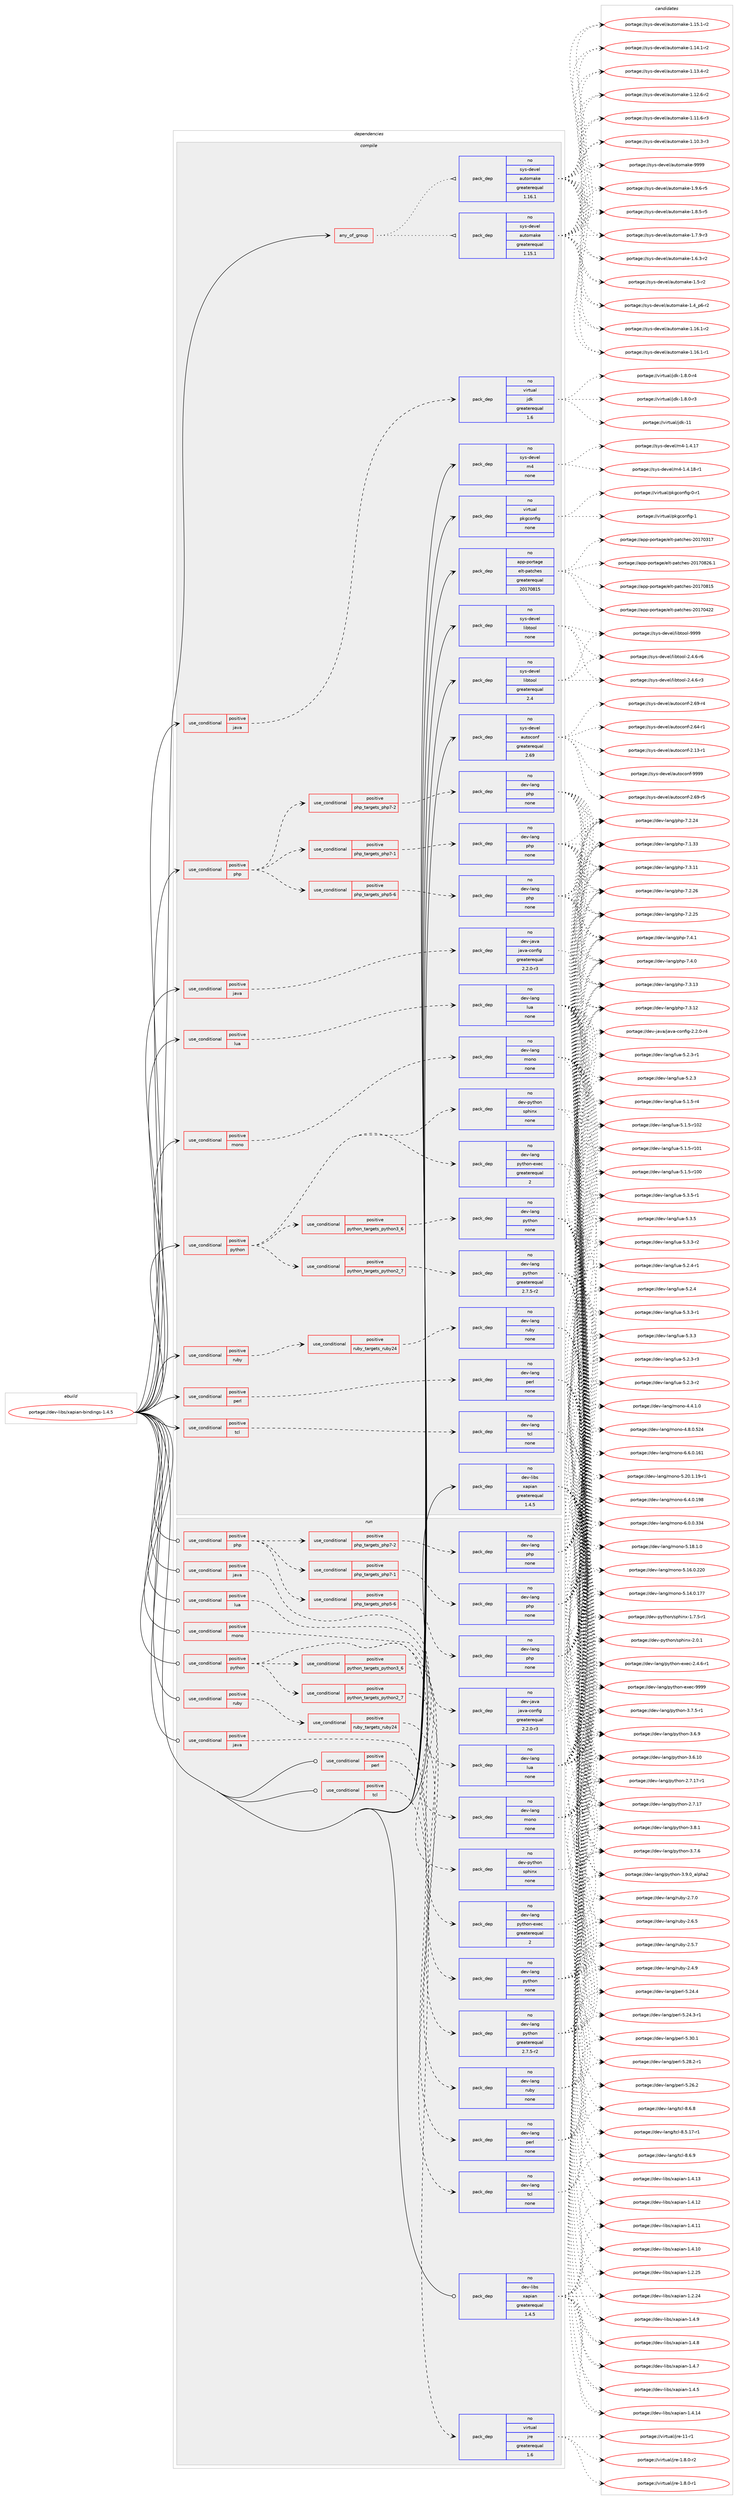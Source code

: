 digraph prolog {

# *************
# Graph options
# *************

newrank=true;
concentrate=true;
compound=true;
graph [rankdir=LR,fontname=Helvetica,fontsize=10,ranksep=1.5];#, ranksep=2.5, nodesep=0.2];
edge  [arrowhead=vee];
node  [fontname=Helvetica,fontsize=10];

# **********
# The ebuild
# **********

subgraph cluster_leftcol {
color=gray;
label=<<i>ebuild</i>>;
id [label="portage://dev-libs/xapian-bindings-1.4.5", color=red, width=4, href="../dev-libs/xapian-bindings-1.4.5.svg"];
}

# ****************
# The dependencies
# ****************

subgraph cluster_midcol {
color=gray;
label=<<i>dependencies</i>>;
subgraph cluster_compile {
fillcolor="#eeeeee";
style=filled;
label=<<i>compile</i>>;
subgraph any4917 {
dependency506335 [label=<<TABLE BORDER="0" CELLBORDER="1" CELLSPACING="0" CELLPADDING="4"><TR><TD CELLPADDING="10">any_of_group</TD></TR></TABLE>>, shape=none, color=red];subgraph pack377719 {
dependency506336 [label=<<TABLE BORDER="0" CELLBORDER="1" CELLSPACING="0" CELLPADDING="4" WIDTH="220"><TR><TD ROWSPAN="6" CELLPADDING="30">pack_dep</TD></TR><TR><TD WIDTH="110">no</TD></TR><TR><TD>sys-devel</TD></TR><TR><TD>automake</TD></TR><TR><TD>greaterequal</TD></TR><TR><TD>1.16.1</TD></TR></TABLE>>, shape=none, color=blue];
}
dependency506335:e -> dependency506336:w [weight=20,style="dotted",arrowhead="oinv"];
subgraph pack377720 {
dependency506337 [label=<<TABLE BORDER="0" CELLBORDER="1" CELLSPACING="0" CELLPADDING="4" WIDTH="220"><TR><TD ROWSPAN="6" CELLPADDING="30">pack_dep</TD></TR><TR><TD WIDTH="110">no</TD></TR><TR><TD>sys-devel</TD></TR><TR><TD>automake</TD></TR><TR><TD>greaterequal</TD></TR><TR><TD>1.15.1</TD></TR></TABLE>>, shape=none, color=blue];
}
dependency506335:e -> dependency506337:w [weight=20,style="dotted",arrowhead="oinv"];
}
id:e -> dependency506335:w [weight=20,style="solid",arrowhead="vee"];
subgraph cond123470 {
dependency506338 [label=<<TABLE BORDER="0" CELLBORDER="1" CELLSPACING="0" CELLPADDING="4"><TR><TD ROWSPAN="3" CELLPADDING="10">use_conditional</TD></TR><TR><TD>positive</TD></TR><TR><TD>java</TD></TR></TABLE>>, shape=none, color=red];
subgraph pack377721 {
dependency506339 [label=<<TABLE BORDER="0" CELLBORDER="1" CELLSPACING="0" CELLPADDING="4" WIDTH="220"><TR><TD ROWSPAN="6" CELLPADDING="30">pack_dep</TD></TR><TR><TD WIDTH="110">no</TD></TR><TR><TD>dev-java</TD></TR><TR><TD>java-config</TD></TR><TR><TD>greaterequal</TD></TR><TR><TD>2.2.0-r3</TD></TR></TABLE>>, shape=none, color=blue];
}
dependency506338:e -> dependency506339:w [weight=20,style="dashed",arrowhead="vee"];
}
id:e -> dependency506338:w [weight=20,style="solid",arrowhead="vee"];
subgraph cond123471 {
dependency506340 [label=<<TABLE BORDER="0" CELLBORDER="1" CELLSPACING="0" CELLPADDING="4"><TR><TD ROWSPAN="3" CELLPADDING="10">use_conditional</TD></TR><TR><TD>positive</TD></TR><TR><TD>java</TD></TR></TABLE>>, shape=none, color=red];
subgraph pack377722 {
dependency506341 [label=<<TABLE BORDER="0" CELLBORDER="1" CELLSPACING="0" CELLPADDING="4" WIDTH="220"><TR><TD ROWSPAN="6" CELLPADDING="30">pack_dep</TD></TR><TR><TD WIDTH="110">no</TD></TR><TR><TD>virtual</TD></TR><TR><TD>jdk</TD></TR><TR><TD>greaterequal</TD></TR><TR><TD>1.6</TD></TR></TABLE>>, shape=none, color=blue];
}
dependency506340:e -> dependency506341:w [weight=20,style="dashed",arrowhead="vee"];
}
id:e -> dependency506340:w [weight=20,style="solid",arrowhead="vee"];
subgraph cond123472 {
dependency506342 [label=<<TABLE BORDER="0" CELLBORDER="1" CELLSPACING="0" CELLPADDING="4"><TR><TD ROWSPAN="3" CELLPADDING="10">use_conditional</TD></TR><TR><TD>positive</TD></TR><TR><TD>lua</TD></TR></TABLE>>, shape=none, color=red];
subgraph pack377723 {
dependency506343 [label=<<TABLE BORDER="0" CELLBORDER="1" CELLSPACING="0" CELLPADDING="4" WIDTH="220"><TR><TD ROWSPAN="6" CELLPADDING="30">pack_dep</TD></TR><TR><TD WIDTH="110">no</TD></TR><TR><TD>dev-lang</TD></TR><TR><TD>lua</TD></TR><TR><TD>none</TD></TR><TR><TD></TD></TR></TABLE>>, shape=none, color=blue];
}
dependency506342:e -> dependency506343:w [weight=20,style="dashed",arrowhead="vee"];
}
id:e -> dependency506342:w [weight=20,style="solid",arrowhead="vee"];
subgraph cond123473 {
dependency506344 [label=<<TABLE BORDER="0" CELLBORDER="1" CELLSPACING="0" CELLPADDING="4"><TR><TD ROWSPAN="3" CELLPADDING="10">use_conditional</TD></TR><TR><TD>positive</TD></TR><TR><TD>mono</TD></TR></TABLE>>, shape=none, color=red];
subgraph pack377724 {
dependency506345 [label=<<TABLE BORDER="0" CELLBORDER="1" CELLSPACING="0" CELLPADDING="4" WIDTH="220"><TR><TD ROWSPAN="6" CELLPADDING="30">pack_dep</TD></TR><TR><TD WIDTH="110">no</TD></TR><TR><TD>dev-lang</TD></TR><TR><TD>mono</TD></TR><TR><TD>none</TD></TR><TR><TD></TD></TR></TABLE>>, shape=none, color=blue];
}
dependency506344:e -> dependency506345:w [weight=20,style="dashed",arrowhead="vee"];
}
id:e -> dependency506344:w [weight=20,style="solid",arrowhead="vee"];
subgraph cond123474 {
dependency506346 [label=<<TABLE BORDER="0" CELLBORDER="1" CELLSPACING="0" CELLPADDING="4"><TR><TD ROWSPAN="3" CELLPADDING="10">use_conditional</TD></TR><TR><TD>positive</TD></TR><TR><TD>perl</TD></TR></TABLE>>, shape=none, color=red];
subgraph pack377725 {
dependency506347 [label=<<TABLE BORDER="0" CELLBORDER="1" CELLSPACING="0" CELLPADDING="4" WIDTH="220"><TR><TD ROWSPAN="6" CELLPADDING="30">pack_dep</TD></TR><TR><TD WIDTH="110">no</TD></TR><TR><TD>dev-lang</TD></TR><TR><TD>perl</TD></TR><TR><TD>none</TD></TR><TR><TD></TD></TR></TABLE>>, shape=none, color=blue];
}
dependency506346:e -> dependency506347:w [weight=20,style="dashed",arrowhead="vee"];
}
id:e -> dependency506346:w [weight=20,style="solid",arrowhead="vee"];
subgraph cond123475 {
dependency506348 [label=<<TABLE BORDER="0" CELLBORDER="1" CELLSPACING="0" CELLPADDING="4"><TR><TD ROWSPAN="3" CELLPADDING="10">use_conditional</TD></TR><TR><TD>positive</TD></TR><TR><TD>php</TD></TR></TABLE>>, shape=none, color=red];
subgraph cond123476 {
dependency506349 [label=<<TABLE BORDER="0" CELLBORDER="1" CELLSPACING="0" CELLPADDING="4"><TR><TD ROWSPAN="3" CELLPADDING="10">use_conditional</TD></TR><TR><TD>positive</TD></TR><TR><TD>php_targets_php5-6</TD></TR></TABLE>>, shape=none, color=red];
subgraph pack377726 {
dependency506350 [label=<<TABLE BORDER="0" CELLBORDER="1" CELLSPACING="0" CELLPADDING="4" WIDTH="220"><TR><TD ROWSPAN="6" CELLPADDING="30">pack_dep</TD></TR><TR><TD WIDTH="110">no</TD></TR><TR><TD>dev-lang</TD></TR><TR><TD>php</TD></TR><TR><TD>none</TD></TR><TR><TD></TD></TR></TABLE>>, shape=none, color=blue];
}
dependency506349:e -> dependency506350:w [weight=20,style="dashed",arrowhead="vee"];
}
dependency506348:e -> dependency506349:w [weight=20,style="dashed",arrowhead="vee"];
subgraph cond123477 {
dependency506351 [label=<<TABLE BORDER="0" CELLBORDER="1" CELLSPACING="0" CELLPADDING="4"><TR><TD ROWSPAN="3" CELLPADDING="10">use_conditional</TD></TR><TR><TD>positive</TD></TR><TR><TD>php_targets_php7-1</TD></TR></TABLE>>, shape=none, color=red];
subgraph pack377727 {
dependency506352 [label=<<TABLE BORDER="0" CELLBORDER="1" CELLSPACING="0" CELLPADDING="4" WIDTH="220"><TR><TD ROWSPAN="6" CELLPADDING="30">pack_dep</TD></TR><TR><TD WIDTH="110">no</TD></TR><TR><TD>dev-lang</TD></TR><TR><TD>php</TD></TR><TR><TD>none</TD></TR><TR><TD></TD></TR></TABLE>>, shape=none, color=blue];
}
dependency506351:e -> dependency506352:w [weight=20,style="dashed",arrowhead="vee"];
}
dependency506348:e -> dependency506351:w [weight=20,style="dashed",arrowhead="vee"];
subgraph cond123478 {
dependency506353 [label=<<TABLE BORDER="0" CELLBORDER="1" CELLSPACING="0" CELLPADDING="4"><TR><TD ROWSPAN="3" CELLPADDING="10">use_conditional</TD></TR><TR><TD>positive</TD></TR><TR><TD>php_targets_php7-2</TD></TR></TABLE>>, shape=none, color=red];
subgraph pack377728 {
dependency506354 [label=<<TABLE BORDER="0" CELLBORDER="1" CELLSPACING="0" CELLPADDING="4" WIDTH="220"><TR><TD ROWSPAN="6" CELLPADDING="30">pack_dep</TD></TR><TR><TD WIDTH="110">no</TD></TR><TR><TD>dev-lang</TD></TR><TR><TD>php</TD></TR><TR><TD>none</TD></TR><TR><TD></TD></TR></TABLE>>, shape=none, color=blue];
}
dependency506353:e -> dependency506354:w [weight=20,style="dashed",arrowhead="vee"];
}
dependency506348:e -> dependency506353:w [weight=20,style="dashed",arrowhead="vee"];
}
id:e -> dependency506348:w [weight=20,style="solid",arrowhead="vee"];
subgraph cond123479 {
dependency506355 [label=<<TABLE BORDER="0" CELLBORDER="1" CELLSPACING="0" CELLPADDING="4"><TR><TD ROWSPAN="3" CELLPADDING="10">use_conditional</TD></TR><TR><TD>positive</TD></TR><TR><TD>python</TD></TR></TABLE>>, shape=none, color=red];
subgraph pack377729 {
dependency506356 [label=<<TABLE BORDER="0" CELLBORDER="1" CELLSPACING="0" CELLPADDING="4" WIDTH="220"><TR><TD ROWSPAN="6" CELLPADDING="30">pack_dep</TD></TR><TR><TD WIDTH="110">no</TD></TR><TR><TD>dev-python</TD></TR><TR><TD>sphinx</TD></TR><TR><TD>none</TD></TR><TR><TD></TD></TR></TABLE>>, shape=none, color=blue];
}
dependency506355:e -> dependency506356:w [weight=20,style="dashed",arrowhead="vee"];
subgraph cond123480 {
dependency506357 [label=<<TABLE BORDER="0" CELLBORDER="1" CELLSPACING="0" CELLPADDING="4"><TR><TD ROWSPAN="3" CELLPADDING="10">use_conditional</TD></TR><TR><TD>positive</TD></TR><TR><TD>python_targets_python2_7</TD></TR></TABLE>>, shape=none, color=red];
subgraph pack377730 {
dependency506358 [label=<<TABLE BORDER="0" CELLBORDER="1" CELLSPACING="0" CELLPADDING="4" WIDTH="220"><TR><TD ROWSPAN="6" CELLPADDING="30">pack_dep</TD></TR><TR><TD WIDTH="110">no</TD></TR><TR><TD>dev-lang</TD></TR><TR><TD>python</TD></TR><TR><TD>greaterequal</TD></TR><TR><TD>2.7.5-r2</TD></TR></TABLE>>, shape=none, color=blue];
}
dependency506357:e -> dependency506358:w [weight=20,style="dashed",arrowhead="vee"];
}
dependency506355:e -> dependency506357:w [weight=20,style="dashed",arrowhead="vee"];
subgraph cond123481 {
dependency506359 [label=<<TABLE BORDER="0" CELLBORDER="1" CELLSPACING="0" CELLPADDING="4"><TR><TD ROWSPAN="3" CELLPADDING="10">use_conditional</TD></TR><TR><TD>positive</TD></TR><TR><TD>python_targets_python3_6</TD></TR></TABLE>>, shape=none, color=red];
subgraph pack377731 {
dependency506360 [label=<<TABLE BORDER="0" CELLBORDER="1" CELLSPACING="0" CELLPADDING="4" WIDTH="220"><TR><TD ROWSPAN="6" CELLPADDING="30">pack_dep</TD></TR><TR><TD WIDTH="110">no</TD></TR><TR><TD>dev-lang</TD></TR><TR><TD>python</TD></TR><TR><TD>none</TD></TR><TR><TD></TD></TR></TABLE>>, shape=none, color=blue];
}
dependency506359:e -> dependency506360:w [weight=20,style="dashed",arrowhead="vee"];
}
dependency506355:e -> dependency506359:w [weight=20,style="dashed",arrowhead="vee"];
subgraph pack377732 {
dependency506361 [label=<<TABLE BORDER="0" CELLBORDER="1" CELLSPACING="0" CELLPADDING="4" WIDTH="220"><TR><TD ROWSPAN="6" CELLPADDING="30">pack_dep</TD></TR><TR><TD WIDTH="110">no</TD></TR><TR><TD>dev-lang</TD></TR><TR><TD>python-exec</TD></TR><TR><TD>greaterequal</TD></TR><TR><TD>2</TD></TR></TABLE>>, shape=none, color=blue];
}
dependency506355:e -> dependency506361:w [weight=20,style="dashed",arrowhead="vee"];
}
id:e -> dependency506355:w [weight=20,style="solid",arrowhead="vee"];
subgraph cond123482 {
dependency506362 [label=<<TABLE BORDER="0" CELLBORDER="1" CELLSPACING="0" CELLPADDING="4"><TR><TD ROWSPAN="3" CELLPADDING="10">use_conditional</TD></TR><TR><TD>positive</TD></TR><TR><TD>ruby</TD></TR></TABLE>>, shape=none, color=red];
subgraph cond123483 {
dependency506363 [label=<<TABLE BORDER="0" CELLBORDER="1" CELLSPACING="0" CELLPADDING="4"><TR><TD ROWSPAN="3" CELLPADDING="10">use_conditional</TD></TR><TR><TD>positive</TD></TR><TR><TD>ruby_targets_ruby24</TD></TR></TABLE>>, shape=none, color=red];
subgraph pack377733 {
dependency506364 [label=<<TABLE BORDER="0" CELLBORDER="1" CELLSPACING="0" CELLPADDING="4" WIDTH="220"><TR><TD ROWSPAN="6" CELLPADDING="30">pack_dep</TD></TR><TR><TD WIDTH="110">no</TD></TR><TR><TD>dev-lang</TD></TR><TR><TD>ruby</TD></TR><TR><TD>none</TD></TR><TR><TD></TD></TR></TABLE>>, shape=none, color=blue];
}
dependency506363:e -> dependency506364:w [weight=20,style="dashed",arrowhead="vee"];
}
dependency506362:e -> dependency506363:w [weight=20,style="dashed",arrowhead="vee"];
}
id:e -> dependency506362:w [weight=20,style="solid",arrowhead="vee"];
subgraph cond123484 {
dependency506365 [label=<<TABLE BORDER="0" CELLBORDER="1" CELLSPACING="0" CELLPADDING="4"><TR><TD ROWSPAN="3" CELLPADDING="10">use_conditional</TD></TR><TR><TD>positive</TD></TR><TR><TD>tcl</TD></TR></TABLE>>, shape=none, color=red];
subgraph pack377734 {
dependency506366 [label=<<TABLE BORDER="0" CELLBORDER="1" CELLSPACING="0" CELLPADDING="4" WIDTH="220"><TR><TD ROWSPAN="6" CELLPADDING="30">pack_dep</TD></TR><TR><TD WIDTH="110">no</TD></TR><TR><TD>dev-lang</TD></TR><TR><TD>tcl</TD></TR><TR><TD>none</TD></TR><TR><TD></TD></TR></TABLE>>, shape=none, color=blue];
}
dependency506365:e -> dependency506366:w [weight=20,style="dashed",arrowhead="vee"];
}
id:e -> dependency506365:w [weight=20,style="solid",arrowhead="vee"];
subgraph pack377735 {
dependency506367 [label=<<TABLE BORDER="0" CELLBORDER="1" CELLSPACING="0" CELLPADDING="4" WIDTH="220"><TR><TD ROWSPAN="6" CELLPADDING="30">pack_dep</TD></TR><TR><TD WIDTH="110">no</TD></TR><TR><TD>app-portage</TD></TR><TR><TD>elt-patches</TD></TR><TR><TD>greaterequal</TD></TR><TR><TD>20170815</TD></TR></TABLE>>, shape=none, color=blue];
}
id:e -> dependency506367:w [weight=20,style="solid",arrowhead="vee"];
subgraph pack377736 {
dependency506368 [label=<<TABLE BORDER="0" CELLBORDER="1" CELLSPACING="0" CELLPADDING="4" WIDTH="220"><TR><TD ROWSPAN="6" CELLPADDING="30">pack_dep</TD></TR><TR><TD WIDTH="110">no</TD></TR><TR><TD>dev-libs</TD></TR><TR><TD>xapian</TD></TR><TR><TD>greaterequal</TD></TR><TR><TD>1.4.5</TD></TR></TABLE>>, shape=none, color=blue];
}
id:e -> dependency506368:w [weight=20,style="solid",arrowhead="vee"];
subgraph pack377737 {
dependency506369 [label=<<TABLE BORDER="0" CELLBORDER="1" CELLSPACING="0" CELLPADDING="4" WIDTH="220"><TR><TD ROWSPAN="6" CELLPADDING="30">pack_dep</TD></TR><TR><TD WIDTH="110">no</TD></TR><TR><TD>sys-devel</TD></TR><TR><TD>autoconf</TD></TR><TR><TD>greaterequal</TD></TR><TR><TD>2.69</TD></TR></TABLE>>, shape=none, color=blue];
}
id:e -> dependency506369:w [weight=20,style="solid",arrowhead="vee"];
subgraph pack377738 {
dependency506370 [label=<<TABLE BORDER="0" CELLBORDER="1" CELLSPACING="0" CELLPADDING="4" WIDTH="220"><TR><TD ROWSPAN="6" CELLPADDING="30">pack_dep</TD></TR><TR><TD WIDTH="110">no</TD></TR><TR><TD>sys-devel</TD></TR><TR><TD>libtool</TD></TR><TR><TD>greaterequal</TD></TR><TR><TD>2.4</TD></TR></TABLE>>, shape=none, color=blue];
}
id:e -> dependency506370:w [weight=20,style="solid",arrowhead="vee"];
subgraph pack377739 {
dependency506371 [label=<<TABLE BORDER="0" CELLBORDER="1" CELLSPACING="0" CELLPADDING="4" WIDTH="220"><TR><TD ROWSPAN="6" CELLPADDING="30">pack_dep</TD></TR><TR><TD WIDTH="110">no</TD></TR><TR><TD>sys-devel</TD></TR><TR><TD>libtool</TD></TR><TR><TD>none</TD></TR><TR><TD></TD></TR></TABLE>>, shape=none, color=blue];
}
id:e -> dependency506371:w [weight=20,style="solid",arrowhead="vee"];
subgraph pack377740 {
dependency506372 [label=<<TABLE BORDER="0" CELLBORDER="1" CELLSPACING="0" CELLPADDING="4" WIDTH="220"><TR><TD ROWSPAN="6" CELLPADDING="30">pack_dep</TD></TR><TR><TD WIDTH="110">no</TD></TR><TR><TD>sys-devel</TD></TR><TR><TD>m4</TD></TR><TR><TD>none</TD></TR><TR><TD></TD></TR></TABLE>>, shape=none, color=blue];
}
id:e -> dependency506372:w [weight=20,style="solid",arrowhead="vee"];
subgraph pack377741 {
dependency506373 [label=<<TABLE BORDER="0" CELLBORDER="1" CELLSPACING="0" CELLPADDING="4" WIDTH="220"><TR><TD ROWSPAN="6" CELLPADDING="30">pack_dep</TD></TR><TR><TD WIDTH="110">no</TD></TR><TR><TD>virtual</TD></TR><TR><TD>pkgconfig</TD></TR><TR><TD>none</TD></TR><TR><TD></TD></TR></TABLE>>, shape=none, color=blue];
}
id:e -> dependency506373:w [weight=20,style="solid",arrowhead="vee"];
}
subgraph cluster_compileandrun {
fillcolor="#eeeeee";
style=filled;
label=<<i>compile and run</i>>;
}
subgraph cluster_run {
fillcolor="#eeeeee";
style=filled;
label=<<i>run</i>>;
subgraph cond123485 {
dependency506374 [label=<<TABLE BORDER="0" CELLBORDER="1" CELLSPACING="0" CELLPADDING="4"><TR><TD ROWSPAN="3" CELLPADDING="10">use_conditional</TD></TR><TR><TD>positive</TD></TR><TR><TD>java</TD></TR></TABLE>>, shape=none, color=red];
subgraph pack377742 {
dependency506375 [label=<<TABLE BORDER="0" CELLBORDER="1" CELLSPACING="0" CELLPADDING="4" WIDTH="220"><TR><TD ROWSPAN="6" CELLPADDING="30">pack_dep</TD></TR><TR><TD WIDTH="110">no</TD></TR><TR><TD>dev-java</TD></TR><TR><TD>java-config</TD></TR><TR><TD>greaterequal</TD></TR><TR><TD>2.2.0-r3</TD></TR></TABLE>>, shape=none, color=blue];
}
dependency506374:e -> dependency506375:w [weight=20,style="dashed",arrowhead="vee"];
}
id:e -> dependency506374:w [weight=20,style="solid",arrowhead="odot"];
subgraph cond123486 {
dependency506376 [label=<<TABLE BORDER="0" CELLBORDER="1" CELLSPACING="0" CELLPADDING="4"><TR><TD ROWSPAN="3" CELLPADDING="10">use_conditional</TD></TR><TR><TD>positive</TD></TR><TR><TD>java</TD></TR></TABLE>>, shape=none, color=red];
subgraph pack377743 {
dependency506377 [label=<<TABLE BORDER="0" CELLBORDER="1" CELLSPACING="0" CELLPADDING="4" WIDTH="220"><TR><TD ROWSPAN="6" CELLPADDING="30">pack_dep</TD></TR><TR><TD WIDTH="110">no</TD></TR><TR><TD>virtual</TD></TR><TR><TD>jre</TD></TR><TR><TD>greaterequal</TD></TR><TR><TD>1.6</TD></TR></TABLE>>, shape=none, color=blue];
}
dependency506376:e -> dependency506377:w [weight=20,style="dashed",arrowhead="vee"];
}
id:e -> dependency506376:w [weight=20,style="solid",arrowhead="odot"];
subgraph cond123487 {
dependency506378 [label=<<TABLE BORDER="0" CELLBORDER="1" CELLSPACING="0" CELLPADDING="4"><TR><TD ROWSPAN="3" CELLPADDING="10">use_conditional</TD></TR><TR><TD>positive</TD></TR><TR><TD>lua</TD></TR></TABLE>>, shape=none, color=red];
subgraph pack377744 {
dependency506379 [label=<<TABLE BORDER="0" CELLBORDER="1" CELLSPACING="0" CELLPADDING="4" WIDTH="220"><TR><TD ROWSPAN="6" CELLPADDING="30">pack_dep</TD></TR><TR><TD WIDTH="110">no</TD></TR><TR><TD>dev-lang</TD></TR><TR><TD>lua</TD></TR><TR><TD>none</TD></TR><TR><TD></TD></TR></TABLE>>, shape=none, color=blue];
}
dependency506378:e -> dependency506379:w [weight=20,style="dashed",arrowhead="vee"];
}
id:e -> dependency506378:w [weight=20,style="solid",arrowhead="odot"];
subgraph cond123488 {
dependency506380 [label=<<TABLE BORDER="0" CELLBORDER="1" CELLSPACING="0" CELLPADDING="4"><TR><TD ROWSPAN="3" CELLPADDING="10">use_conditional</TD></TR><TR><TD>positive</TD></TR><TR><TD>mono</TD></TR></TABLE>>, shape=none, color=red];
subgraph pack377745 {
dependency506381 [label=<<TABLE BORDER="0" CELLBORDER="1" CELLSPACING="0" CELLPADDING="4" WIDTH="220"><TR><TD ROWSPAN="6" CELLPADDING="30">pack_dep</TD></TR><TR><TD WIDTH="110">no</TD></TR><TR><TD>dev-lang</TD></TR><TR><TD>mono</TD></TR><TR><TD>none</TD></TR><TR><TD></TD></TR></TABLE>>, shape=none, color=blue];
}
dependency506380:e -> dependency506381:w [weight=20,style="dashed",arrowhead="vee"];
}
id:e -> dependency506380:w [weight=20,style="solid",arrowhead="odot"];
subgraph cond123489 {
dependency506382 [label=<<TABLE BORDER="0" CELLBORDER="1" CELLSPACING="0" CELLPADDING="4"><TR><TD ROWSPAN="3" CELLPADDING="10">use_conditional</TD></TR><TR><TD>positive</TD></TR><TR><TD>perl</TD></TR></TABLE>>, shape=none, color=red];
subgraph pack377746 {
dependency506383 [label=<<TABLE BORDER="0" CELLBORDER="1" CELLSPACING="0" CELLPADDING="4" WIDTH="220"><TR><TD ROWSPAN="6" CELLPADDING="30">pack_dep</TD></TR><TR><TD WIDTH="110">no</TD></TR><TR><TD>dev-lang</TD></TR><TR><TD>perl</TD></TR><TR><TD>none</TD></TR><TR><TD></TD></TR></TABLE>>, shape=none, color=blue];
}
dependency506382:e -> dependency506383:w [weight=20,style="dashed",arrowhead="vee"];
}
id:e -> dependency506382:w [weight=20,style="solid",arrowhead="odot"];
subgraph cond123490 {
dependency506384 [label=<<TABLE BORDER="0" CELLBORDER="1" CELLSPACING="0" CELLPADDING="4"><TR><TD ROWSPAN="3" CELLPADDING="10">use_conditional</TD></TR><TR><TD>positive</TD></TR><TR><TD>php</TD></TR></TABLE>>, shape=none, color=red];
subgraph cond123491 {
dependency506385 [label=<<TABLE BORDER="0" CELLBORDER="1" CELLSPACING="0" CELLPADDING="4"><TR><TD ROWSPAN="3" CELLPADDING="10">use_conditional</TD></TR><TR><TD>positive</TD></TR><TR><TD>php_targets_php5-6</TD></TR></TABLE>>, shape=none, color=red];
subgraph pack377747 {
dependency506386 [label=<<TABLE BORDER="0" CELLBORDER="1" CELLSPACING="0" CELLPADDING="4" WIDTH="220"><TR><TD ROWSPAN="6" CELLPADDING="30">pack_dep</TD></TR><TR><TD WIDTH="110">no</TD></TR><TR><TD>dev-lang</TD></TR><TR><TD>php</TD></TR><TR><TD>none</TD></TR><TR><TD></TD></TR></TABLE>>, shape=none, color=blue];
}
dependency506385:e -> dependency506386:w [weight=20,style="dashed",arrowhead="vee"];
}
dependency506384:e -> dependency506385:w [weight=20,style="dashed",arrowhead="vee"];
subgraph cond123492 {
dependency506387 [label=<<TABLE BORDER="0" CELLBORDER="1" CELLSPACING="0" CELLPADDING="4"><TR><TD ROWSPAN="3" CELLPADDING="10">use_conditional</TD></TR><TR><TD>positive</TD></TR><TR><TD>php_targets_php7-1</TD></TR></TABLE>>, shape=none, color=red];
subgraph pack377748 {
dependency506388 [label=<<TABLE BORDER="0" CELLBORDER="1" CELLSPACING="0" CELLPADDING="4" WIDTH="220"><TR><TD ROWSPAN="6" CELLPADDING="30">pack_dep</TD></TR><TR><TD WIDTH="110">no</TD></TR><TR><TD>dev-lang</TD></TR><TR><TD>php</TD></TR><TR><TD>none</TD></TR><TR><TD></TD></TR></TABLE>>, shape=none, color=blue];
}
dependency506387:e -> dependency506388:w [weight=20,style="dashed",arrowhead="vee"];
}
dependency506384:e -> dependency506387:w [weight=20,style="dashed",arrowhead="vee"];
subgraph cond123493 {
dependency506389 [label=<<TABLE BORDER="0" CELLBORDER="1" CELLSPACING="0" CELLPADDING="4"><TR><TD ROWSPAN="3" CELLPADDING="10">use_conditional</TD></TR><TR><TD>positive</TD></TR><TR><TD>php_targets_php7-2</TD></TR></TABLE>>, shape=none, color=red];
subgraph pack377749 {
dependency506390 [label=<<TABLE BORDER="0" CELLBORDER="1" CELLSPACING="0" CELLPADDING="4" WIDTH="220"><TR><TD ROWSPAN="6" CELLPADDING="30">pack_dep</TD></TR><TR><TD WIDTH="110">no</TD></TR><TR><TD>dev-lang</TD></TR><TR><TD>php</TD></TR><TR><TD>none</TD></TR><TR><TD></TD></TR></TABLE>>, shape=none, color=blue];
}
dependency506389:e -> dependency506390:w [weight=20,style="dashed",arrowhead="vee"];
}
dependency506384:e -> dependency506389:w [weight=20,style="dashed",arrowhead="vee"];
}
id:e -> dependency506384:w [weight=20,style="solid",arrowhead="odot"];
subgraph cond123494 {
dependency506391 [label=<<TABLE BORDER="0" CELLBORDER="1" CELLSPACING="0" CELLPADDING="4"><TR><TD ROWSPAN="3" CELLPADDING="10">use_conditional</TD></TR><TR><TD>positive</TD></TR><TR><TD>python</TD></TR></TABLE>>, shape=none, color=red];
subgraph pack377750 {
dependency506392 [label=<<TABLE BORDER="0" CELLBORDER="1" CELLSPACING="0" CELLPADDING="4" WIDTH="220"><TR><TD ROWSPAN="6" CELLPADDING="30">pack_dep</TD></TR><TR><TD WIDTH="110">no</TD></TR><TR><TD>dev-python</TD></TR><TR><TD>sphinx</TD></TR><TR><TD>none</TD></TR><TR><TD></TD></TR></TABLE>>, shape=none, color=blue];
}
dependency506391:e -> dependency506392:w [weight=20,style="dashed",arrowhead="vee"];
subgraph cond123495 {
dependency506393 [label=<<TABLE BORDER="0" CELLBORDER="1" CELLSPACING="0" CELLPADDING="4"><TR><TD ROWSPAN="3" CELLPADDING="10">use_conditional</TD></TR><TR><TD>positive</TD></TR><TR><TD>python_targets_python2_7</TD></TR></TABLE>>, shape=none, color=red];
subgraph pack377751 {
dependency506394 [label=<<TABLE BORDER="0" CELLBORDER="1" CELLSPACING="0" CELLPADDING="4" WIDTH="220"><TR><TD ROWSPAN="6" CELLPADDING="30">pack_dep</TD></TR><TR><TD WIDTH="110">no</TD></TR><TR><TD>dev-lang</TD></TR><TR><TD>python</TD></TR><TR><TD>greaterequal</TD></TR><TR><TD>2.7.5-r2</TD></TR></TABLE>>, shape=none, color=blue];
}
dependency506393:e -> dependency506394:w [weight=20,style="dashed",arrowhead="vee"];
}
dependency506391:e -> dependency506393:w [weight=20,style="dashed",arrowhead="vee"];
subgraph cond123496 {
dependency506395 [label=<<TABLE BORDER="0" CELLBORDER="1" CELLSPACING="0" CELLPADDING="4"><TR><TD ROWSPAN="3" CELLPADDING="10">use_conditional</TD></TR><TR><TD>positive</TD></TR><TR><TD>python_targets_python3_6</TD></TR></TABLE>>, shape=none, color=red];
subgraph pack377752 {
dependency506396 [label=<<TABLE BORDER="0" CELLBORDER="1" CELLSPACING="0" CELLPADDING="4" WIDTH="220"><TR><TD ROWSPAN="6" CELLPADDING="30">pack_dep</TD></TR><TR><TD WIDTH="110">no</TD></TR><TR><TD>dev-lang</TD></TR><TR><TD>python</TD></TR><TR><TD>none</TD></TR><TR><TD></TD></TR></TABLE>>, shape=none, color=blue];
}
dependency506395:e -> dependency506396:w [weight=20,style="dashed",arrowhead="vee"];
}
dependency506391:e -> dependency506395:w [weight=20,style="dashed",arrowhead="vee"];
subgraph pack377753 {
dependency506397 [label=<<TABLE BORDER="0" CELLBORDER="1" CELLSPACING="0" CELLPADDING="4" WIDTH="220"><TR><TD ROWSPAN="6" CELLPADDING="30">pack_dep</TD></TR><TR><TD WIDTH="110">no</TD></TR><TR><TD>dev-lang</TD></TR><TR><TD>python-exec</TD></TR><TR><TD>greaterequal</TD></TR><TR><TD>2</TD></TR></TABLE>>, shape=none, color=blue];
}
dependency506391:e -> dependency506397:w [weight=20,style="dashed",arrowhead="vee"];
}
id:e -> dependency506391:w [weight=20,style="solid",arrowhead="odot"];
subgraph cond123497 {
dependency506398 [label=<<TABLE BORDER="0" CELLBORDER="1" CELLSPACING="0" CELLPADDING="4"><TR><TD ROWSPAN="3" CELLPADDING="10">use_conditional</TD></TR><TR><TD>positive</TD></TR><TR><TD>ruby</TD></TR></TABLE>>, shape=none, color=red];
subgraph cond123498 {
dependency506399 [label=<<TABLE BORDER="0" CELLBORDER="1" CELLSPACING="0" CELLPADDING="4"><TR><TD ROWSPAN="3" CELLPADDING="10">use_conditional</TD></TR><TR><TD>positive</TD></TR><TR><TD>ruby_targets_ruby24</TD></TR></TABLE>>, shape=none, color=red];
subgraph pack377754 {
dependency506400 [label=<<TABLE BORDER="0" CELLBORDER="1" CELLSPACING="0" CELLPADDING="4" WIDTH="220"><TR><TD ROWSPAN="6" CELLPADDING="30">pack_dep</TD></TR><TR><TD WIDTH="110">no</TD></TR><TR><TD>dev-lang</TD></TR><TR><TD>ruby</TD></TR><TR><TD>none</TD></TR><TR><TD></TD></TR></TABLE>>, shape=none, color=blue];
}
dependency506399:e -> dependency506400:w [weight=20,style="dashed",arrowhead="vee"];
}
dependency506398:e -> dependency506399:w [weight=20,style="dashed",arrowhead="vee"];
}
id:e -> dependency506398:w [weight=20,style="solid",arrowhead="odot"];
subgraph cond123499 {
dependency506401 [label=<<TABLE BORDER="0" CELLBORDER="1" CELLSPACING="0" CELLPADDING="4"><TR><TD ROWSPAN="3" CELLPADDING="10">use_conditional</TD></TR><TR><TD>positive</TD></TR><TR><TD>tcl</TD></TR></TABLE>>, shape=none, color=red];
subgraph pack377755 {
dependency506402 [label=<<TABLE BORDER="0" CELLBORDER="1" CELLSPACING="0" CELLPADDING="4" WIDTH="220"><TR><TD ROWSPAN="6" CELLPADDING="30">pack_dep</TD></TR><TR><TD WIDTH="110">no</TD></TR><TR><TD>dev-lang</TD></TR><TR><TD>tcl</TD></TR><TR><TD>none</TD></TR><TR><TD></TD></TR></TABLE>>, shape=none, color=blue];
}
dependency506401:e -> dependency506402:w [weight=20,style="dashed",arrowhead="vee"];
}
id:e -> dependency506401:w [weight=20,style="solid",arrowhead="odot"];
subgraph pack377756 {
dependency506403 [label=<<TABLE BORDER="0" CELLBORDER="1" CELLSPACING="0" CELLPADDING="4" WIDTH="220"><TR><TD ROWSPAN="6" CELLPADDING="30">pack_dep</TD></TR><TR><TD WIDTH="110">no</TD></TR><TR><TD>dev-libs</TD></TR><TR><TD>xapian</TD></TR><TR><TD>greaterequal</TD></TR><TR><TD>1.4.5</TD></TR></TABLE>>, shape=none, color=blue];
}
id:e -> dependency506403:w [weight=20,style="solid",arrowhead="odot"];
}
}

# **************
# The candidates
# **************

subgraph cluster_choices {
rank=same;
color=gray;
label=<<i>candidates</i>>;

subgraph choice377719 {
color=black;
nodesep=1;
choice115121115451001011181011084797117116111109971071014557575757 [label="portage://sys-devel/automake-9999", color=red, width=4,href="../sys-devel/automake-9999.svg"];
choice115121115451001011181011084797117116111109971071014549465746544511453 [label="portage://sys-devel/automake-1.9.6-r5", color=red, width=4,href="../sys-devel/automake-1.9.6-r5.svg"];
choice115121115451001011181011084797117116111109971071014549465646534511453 [label="portage://sys-devel/automake-1.8.5-r5", color=red, width=4,href="../sys-devel/automake-1.8.5-r5.svg"];
choice115121115451001011181011084797117116111109971071014549465546574511451 [label="portage://sys-devel/automake-1.7.9-r3", color=red, width=4,href="../sys-devel/automake-1.7.9-r3.svg"];
choice115121115451001011181011084797117116111109971071014549465446514511450 [label="portage://sys-devel/automake-1.6.3-r2", color=red, width=4,href="../sys-devel/automake-1.6.3-r2.svg"];
choice11512111545100101118101108479711711611110997107101454946534511450 [label="portage://sys-devel/automake-1.5-r2", color=red, width=4,href="../sys-devel/automake-1.5-r2.svg"];
choice115121115451001011181011084797117116111109971071014549465295112544511450 [label="portage://sys-devel/automake-1.4_p6-r2", color=red, width=4,href="../sys-devel/automake-1.4_p6-r2.svg"];
choice11512111545100101118101108479711711611110997107101454946495446494511450 [label="portage://sys-devel/automake-1.16.1-r2", color=red, width=4,href="../sys-devel/automake-1.16.1-r2.svg"];
choice11512111545100101118101108479711711611110997107101454946495446494511449 [label="portage://sys-devel/automake-1.16.1-r1", color=red, width=4,href="../sys-devel/automake-1.16.1-r1.svg"];
choice11512111545100101118101108479711711611110997107101454946495346494511450 [label="portage://sys-devel/automake-1.15.1-r2", color=red, width=4,href="../sys-devel/automake-1.15.1-r2.svg"];
choice11512111545100101118101108479711711611110997107101454946495246494511450 [label="portage://sys-devel/automake-1.14.1-r2", color=red, width=4,href="../sys-devel/automake-1.14.1-r2.svg"];
choice11512111545100101118101108479711711611110997107101454946495146524511450 [label="portage://sys-devel/automake-1.13.4-r2", color=red, width=4,href="../sys-devel/automake-1.13.4-r2.svg"];
choice11512111545100101118101108479711711611110997107101454946495046544511450 [label="portage://sys-devel/automake-1.12.6-r2", color=red, width=4,href="../sys-devel/automake-1.12.6-r2.svg"];
choice11512111545100101118101108479711711611110997107101454946494946544511451 [label="portage://sys-devel/automake-1.11.6-r3", color=red, width=4,href="../sys-devel/automake-1.11.6-r3.svg"];
choice11512111545100101118101108479711711611110997107101454946494846514511451 [label="portage://sys-devel/automake-1.10.3-r3", color=red, width=4,href="../sys-devel/automake-1.10.3-r3.svg"];
dependency506336:e -> choice115121115451001011181011084797117116111109971071014557575757:w [style=dotted,weight="100"];
dependency506336:e -> choice115121115451001011181011084797117116111109971071014549465746544511453:w [style=dotted,weight="100"];
dependency506336:e -> choice115121115451001011181011084797117116111109971071014549465646534511453:w [style=dotted,weight="100"];
dependency506336:e -> choice115121115451001011181011084797117116111109971071014549465546574511451:w [style=dotted,weight="100"];
dependency506336:e -> choice115121115451001011181011084797117116111109971071014549465446514511450:w [style=dotted,weight="100"];
dependency506336:e -> choice11512111545100101118101108479711711611110997107101454946534511450:w [style=dotted,weight="100"];
dependency506336:e -> choice115121115451001011181011084797117116111109971071014549465295112544511450:w [style=dotted,weight="100"];
dependency506336:e -> choice11512111545100101118101108479711711611110997107101454946495446494511450:w [style=dotted,weight="100"];
dependency506336:e -> choice11512111545100101118101108479711711611110997107101454946495446494511449:w [style=dotted,weight="100"];
dependency506336:e -> choice11512111545100101118101108479711711611110997107101454946495346494511450:w [style=dotted,weight="100"];
dependency506336:e -> choice11512111545100101118101108479711711611110997107101454946495246494511450:w [style=dotted,weight="100"];
dependency506336:e -> choice11512111545100101118101108479711711611110997107101454946495146524511450:w [style=dotted,weight="100"];
dependency506336:e -> choice11512111545100101118101108479711711611110997107101454946495046544511450:w [style=dotted,weight="100"];
dependency506336:e -> choice11512111545100101118101108479711711611110997107101454946494946544511451:w [style=dotted,weight="100"];
dependency506336:e -> choice11512111545100101118101108479711711611110997107101454946494846514511451:w [style=dotted,weight="100"];
}
subgraph choice377720 {
color=black;
nodesep=1;
choice115121115451001011181011084797117116111109971071014557575757 [label="portage://sys-devel/automake-9999", color=red, width=4,href="../sys-devel/automake-9999.svg"];
choice115121115451001011181011084797117116111109971071014549465746544511453 [label="portage://sys-devel/automake-1.9.6-r5", color=red, width=4,href="../sys-devel/automake-1.9.6-r5.svg"];
choice115121115451001011181011084797117116111109971071014549465646534511453 [label="portage://sys-devel/automake-1.8.5-r5", color=red, width=4,href="../sys-devel/automake-1.8.5-r5.svg"];
choice115121115451001011181011084797117116111109971071014549465546574511451 [label="portage://sys-devel/automake-1.7.9-r3", color=red, width=4,href="../sys-devel/automake-1.7.9-r3.svg"];
choice115121115451001011181011084797117116111109971071014549465446514511450 [label="portage://sys-devel/automake-1.6.3-r2", color=red, width=4,href="../sys-devel/automake-1.6.3-r2.svg"];
choice11512111545100101118101108479711711611110997107101454946534511450 [label="portage://sys-devel/automake-1.5-r2", color=red, width=4,href="../sys-devel/automake-1.5-r2.svg"];
choice115121115451001011181011084797117116111109971071014549465295112544511450 [label="portage://sys-devel/automake-1.4_p6-r2", color=red, width=4,href="../sys-devel/automake-1.4_p6-r2.svg"];
choice11512111545100101118101108479711711611110997107101454946495446494511450 [label="portage://sys-devel/automake-1.16.1-r2", color=red, width=4,href="../sys-devel/automake-1.16.1-r2.svg"];
choice11512111545100101118101108479711711611110997107101454946495446494511449 [label="portage://sys-devel/automake-1.16.1-r1", color=red, width=4,href="../sys-devel/automake-1.16.1-r1.svg"];
choice11512111545100101118101108479711711611110997107101454946495346494511450 [label="portage://sys-devel/automake-1.15.1-r2", color=red, width=4,href="../sys-devel/automake-1.15.1-r2.svg"];
choice11512111545100101118101108479711711611110997107101454946495246494511450 [label="portage://sys-devel/automake-1.14.1-r2", color=red, width=4,href="../sys-devel/automake-1.14.1-r2.svg"];
choice11512111545100101118101108479711711611110997107101454946495146524511450 [label="portage://sys-devel/automake-1.13.4-r2", color=red, width=4,href="../sys-devel/automake-1.13.4-r2.svg"];
choice11512111545100101118101108479711711611110997107101454946495046544511450 [label="portage://sys-devel/automake-1.12.6-r2", color=red, width=4,href="../sys-devel/automake-1.12.6-r2.svg"];
choice11512111545100101118101108479711711611110997107101454946494946544511451 [label="portage://sys-devel/automake-1.11.6-r3", color=red, width=4,href="../sys-devel/automake-1.11.6-r3.svg"];
choice11512111545100101118101108479711711611110997107101454946494846514511451 [label="portage://sys-devel/automake-1.10.3-r3", color=red, width=4,href="../sys-devel/automake-1.10.3-r3.svg"];
dependency506337:e -> choice115121115451001011181011084797117116111109971071014557575757:w [style=dotted,weight="100"];
dependency506337:e -> choice115121115451001011181011084797117116111109971071014549465746544511453:w [style=dotted,weight="100"];
dependency506337:e -> choice115121115451001011181011084797117116111109971071014549465646534511453:w [style=dotted,weight="100"];
dependency506337:e -> choice115121115451001011181011084797117116111109971071014549465546574511451:w [style=dotted,weight="100"];
dependency506337:e -> choice115121115451001011181011084797117116111109971071014549465446514511450:w [style=dotted,weight="100"];
dependency506337:e -> choice11512111545100101118101108479711711611110997107101454946534511450:w [style=dotted,weight="100"];
dependency506337:e -> choice115121115451001011181011084797117116111109971071014549465295112544511450:w [style=dotted,weight="100"];
dependency506337:e -> choice11512111545100101118101108479711711611110997107101454946495446494511450:w [style=dotted,weight="100"];
dependency506337:e -> choice11512111545100101118101108479711711611110997107101454946495446494511449:w [style=dotted,weight="100"];
dependency506337:e -> choice11512111545100101118101108479711711611110997107101454946495346494511450:w [style=dotted,weight="100"];
dependency506337:e -> choice11512111545100101118101108479711711611110997107101454946495246494511450:w [style=dotted,weight="100"];
dependency506337:e -> choice11512111545100101118101108479711711611110997107101454946495146524511450:w [style=dotted,weight="100"];
dependency506337:e -> choice11512111545100101118101108479711711611110997107101454946495046544511450:w [style=dotted,weight="100"];
dependency506337:e -> choice11512111545100101118101108479711711611110997107101454946494946544511451:w [style=dotted,weight="100"];
dependency506337:e -> choice11512111545100101118101108479711711611110997107101454946494846514511451:w [style=dotted,weight="100"];
}
subgraph choice377721 {
color=black;
nodesep=1;
choice10010111845106971189747106971189745991111101021051034550465046484511452 [label="portage://dev-java/java-config-2.2.0-r4", color=red, width=4,href="../dev-java/java-config-2.2.0-r4.svg"];
dependency506339:e -> choice10010111845106971189747106971189745991111101021051034550465046484511452:w [style=dotted,weight="100"];
}
subgraph choice377722 {
color=black;
nodesep=1;
choice1181051141161179710847106100107454949 [label="portage://virtual/jdk-11", color=red, width=4,href="../virtual/jdk-11.svg"];
choice11810511411611797108471061001074549465646484511452 [label="portage://virtual/jdk-1.8.0-r4", color=red, width=4,href="../virtual/jdk-1.8.0-r4.svg"];
choice11810511411611797108471061001074549465646484511451 [label="portage://virtual/jdk-1.8.0-r3", color=red, width=4,href="../virtual/jdk-1.8.0-r3.svg"];
dependency506341:e -> choice1181051141161179710847106100107454949:w [style=dotted,weight="100"];
dependency506341:e -> choice11810511411611797108471061001074549465646484511452:w [style=dotted,weight="100"];
dependency506341:e -> choice11810511411611797108471061001074549465646484511451:w [style=dotted,weight="100"];
}
subgraph choice377723 {
color=black;
nodesep=1;
choice100101118451089711010347108117974553465146534511449 [label="portage://dev-lang/lua-5.3.5-r1", color=red, width=4,href="../dev-lang/lua-5.3.5-r1.svg"];
choice10010111845108971101034710811797455346514653 [label="portage://dev-lang/lua-5.3.5", color=red, width=4,href="../dev-lang/lua-5.3.5.svg"];
choice100101118451089711010347108117974553465146514511450 [label="portage://dev-lang/lua-5.3.3-r2", color=red, width=4,href="../dev-lang/lua-5.3.3-r2.svg"];
choice100101118451089711010347108117974553465146514511449 [label="portage://dev-lang/lua-5.3.3-r1", color=red, width=4,href="../dev-lang/lua-5.3.3-r1.svg"];
choice10010111845108971101034710811797455346514651 [label="portage://dev-lang/lua-5.3.3", color=red, width=4,href="../dev-lang/lua-5.3.3.svg"];
choice100101118451089711010347108117974553465046524511449 [label="portage://dev-lang/lua-5.2.4-r1", color=red, width=4,href="../dev-lang/lua-5.2.4-r1.svg"];
choice10010111845108971101034710811797455346504652 [label="portage://dev-lang/lua-5.2.4", color=red, width=4,href="../dev-lang/lua-5.2.4.svg"];
choice100101118451089711010347108117974553465046514511451 [label="portage://dev-lang/lua-5.2.3-r3", color=red, width=4,href="../dev-lang/lua-5.2.3-r3.svg"];
choice100101118451089711010347108117974553465046514511450 [label="portage://dev-lang/lua-5.2.3-r2", color=red, width=4,href="../dev-lang/lua-5.2.3-r2.svg"];
choice100101118451089711010347108117974553465046514511449 [label="portage://dev-lang/lua-5.2.3-r1", color=red, width=4,href="../dev-lang/lua-5.2.3-r1.svg"];
choice10010111845108971101034710811797455346504651 [label="portage://dev-lang/lua-5.2.3", color=red, width=4,href="../dev-lang/lua-5.2.3.svg"];
choice100101118451089711010347108117974553464946534511452 [label="portage://dev-lang/lua-5.1.5-r4", color=red, width=4,href="../dev-lang/lua-5.1.5-r4.svg"];
choice1001011184510897110103471081179745534649465345114494850 [label="portage://dev-lang/lua-5.1.5-r102", color=red, width=4,href="../dev-lang/lua-5.1.5-r102.svg"];
choice1001011184510897110103471081179745534649465345114494849 [label="portage://dev-lang/lua-5.1.5-r101", color=red, width=4,href="../dev-lang/lua-5.1.5-r101.svg"];
choice1001011184510897110103471081179745534649465345114494848 [label="portage://dev-lang/lua-5.1.5-r100", color=red, width=4,href="../dev-lang/lua-5.1.5-r100.svg"];
dependency506343:e -> choice100101118451089711010347108117974553465146534511449:w [style=dotted,weight="100"];
dependency506343:e -> choice10010111845108971101034710811797455346514653:w [style=dotted,weight="100"];
dependency506343:e -> choice100101118451089711010347108117974553465146514511450:w [style=dotted,weight="100"];
dependency506343:e -> choice100101118451089711010347108117974553465146514511449:w [style=dotted,weight="100"];
dependency506343:e -> choice10010111845108971101034710811797455346514651:w [style=dotted,weight="100"];
dependency506343:e -> choice100101118451089711010347108117974553465046524511449:w [style=dotted,weight="100"];
dependency506343:e -> choice10010111845108971101034710811797455346504652:w [style=dotted,weight="100"];
dependency506343:e -> choice100101118451089711010347108117974553465046514511451:w [style=dotted,weight="100"];
dependency506343:e -> choice100101118451089711010347108117974553465046514511450:w [style=dotted,weight="100"];
dependency506343:e -> choice100101118451089711010347108117974553465046514511449:w [style=dotted,weight="100"];
dependency506343:e -> choice10010111845108971101034710811797455346504651:w [style=dotted,weight="100"];
dependency506343:e -> choice100101118451089711010347108117974553464946534511452:w [style=dotted,weight="100"];
dependency506343:e -> choice1001011184510897110103471081179745534649465345114494850:w [style=dotted,weight="100"];
dependency506343:e -> choice1001011184510897110103471081179745534649465345114494849:w [style=dotted,weight="100"];
dependency506343:e -> choice1001011184510897110103471081179745534649465345114494848:w [style=dotted,weight="100"];
}
subgraph choice377724 {
color=black;
nodesep=1;
choice10010111845108971101034710911111011145544654464846495449 [label="portage://dev-lang/mono-6.6.0.161", color=red, width=4,href="../dev-lang/mono-6.6.0.161.svg"];
choice10010111845108971101034710911111011145544652464846495756 [label="portage://dev-lang/mono-6.4.0.198", color=red, width=4,href="../dev-lang/mono-6.4.0.198.svg"];
choice10010111845108971101034710911111011145544648464846515152 [label="portage://dev-lang/mono-6.0.0.334", color=red, width=4,href="../dev-lang/mono-6.0.0.334.svg"];
choice100101118451089711010347109111110111455346504846494649574511449 [label="portage://dev-lang/mono-5.20.1.19-r1", color=red, width=4,href="../dev-lang/mono-5.20.1.19-r1.svg"];
choice100101118451089711010347109111110111455346495646494648 [label="portage://dev-lang/mono-5.18.1.0", color=red, width=4,href="../dev-lang/mono-5.18.1.0.svg"];
choice1001011184510897110103471091111101114553464954464846505048 [label="portage://dev-lang/mono-5.16.0.220", color=red, width=4,href="../dev-lang/mono-5.16.0.220.svg"];
choice1001011184510897110103471091111101114553464952464846495555 [label="portage://dev-lang/mono-5.14.0.177", color=red, width=4,href="../dev-lang/mono-5.14.0.177.svg"];
choice10010111845108971101034710911111011145524656464846535052 [label="portage://dev-lang/mono-4.8.0.524", color=red, width=4,href="../dev-lang/mono-4.8.0.524.svg"];
choice1001011184510897110103471091111101114552465246494648 [label="portage://dev-lang/mono-4.4.1.0", color=red, width=4,href="../dev-lang/mono-4.4.1.0.svg"];
dependency506345:e -> choice10010111845108971101034710911111011145544654464846495449:w [style=dotted,weight="100"];
dependency506345:e -> choice10010111845108971101034710911111011145544652464846495756:w [style=dotted,weight="100"];
dependency506345:e -> choice10010111845108971101034710911111011145544648464846515152:w [style=dotted,weight="100"];
dependency506345:e -> choice100101118451089711010347109111110111455346504846494649574511449:w [style=dotted,weight="100"];
dependency506345:e -> choice100101118451089711010347109111110111455346495646494648:w [style=dotted,weight="100"];
dependency506345:e -> choice1001011184510897110103471091111101114553464954464846505048:w [style=dotted,weight="100"];
dependency506345:e -> choice1001011184510897110103471091111101114553464952464846495555:w [style=dotted,weight="100"];
dependency506345:e -> choice10010111845108971101034710911111011145524656464846535052:w [style=dotted,weight="100"];
dependency506345:e -> choice1001011184510897110103471091111101114552465246494648:w [style=dotted,weight="100"];
}
subgraph choice377725 {
color=black;
nodesep=1;
choice10010111845108971101034711210111410845534651484649 [label="portage://dev-lang/perl-5.30.1", color=red, width=4,href="../dev-lang/perl-5.30.1.svg"];
choice100101118451089711010347112101114108455346505646504511449 [label="portage://dev-lang/perl-5.28.2-r1", color=red, width=4,href="../dev-lang/perl-5.28.2-r1.svg"];
choice10010111845108971101034711210111410845534650544650 [label="portage://dev-lang/perl-5.26.2", color=red, width=4,href="../dev-lang/perl-5.26.2.svg"];
choice10010111845108971101034711210111410845534650524652 [label="portage://dev-lang/perl-5.24.4", color=red, width=4,href="../dev-lang/perl-5.24.4.svg"];
choice100101118451089711010347112101114108455346505246514511449 [label="portage://dev-lang/perl-5.24.3-r1", color=red, width=4,href="../dev-lang/perl-5.24.3-r1.svg"];
dependency506347:e -> choice10010111845108971101034711210111410845534651484649:w [style=dotted,weight="100"];
dependency506347:e -> choice100101118451089711010347112101114108455346505646504511449:w [style=dotted,weight="100"];
dependency506347:e -> choice10010111845108971101034711210111410845534650544650:w [style=dotted,weight="100"];
dependency506347:e -> choice10010111845108971101034711210111410845534650524652:w [style=dotted,weight="100"];
dependency506347:e -> choice100101118451089711010347112101114108455346505246514511449:w [style=dotted,weight="100"];
}
subgraph choice377726 {
color=black;
nodesep=1;
choice100101118451089711010347112104112455546524649 [label="portage://dev-lang/php-7.4.1", color=red, width=4,href="../dev-lang/php-7.4.1.svg"];
choice100101118451089711010347112104112455546524648 [label="portage://dev-lang/php-7.4.0", color=red, width=4,href="../dev-lang/php-7.4.0.svg"];
choice10010111845108971101034711210411245554651464951 [label="portage://dev-lang/php-7.3.13", color=red, width=4,href="../dev-lang/php-7.3.13.svg"];
choice10010111845108971101034711210411245554651464950 [label="portage://dev-lang/php-7.3.12", color=red, width=4,href="../dev-lang/php-7.3.12.svg"];
choice10010111845108971101034711210411245554651464949 [label="portage://dev-lang/php-7.3.11", color=red, width=4,href="../dev-lang/php-7.3.11.svg"];
choice10010111845108971101034711210411245554650465054 [label="portage://dev-lang/php-7.2.26", color=red, width=4,href="../dev-lang/php-7.2.26.svg"];
choice10010111845108971101034711210411245554650465053 [label="portage://dev-lang/php-7.2.25", color=red, width=4,href="../dev-lang/php-7.2.25.svg"];
choice10010111845108971101034711210411245554650465052 [label="portage://dev-lang/php-7.2.24", color=red, width=4,href="../dev-lang/php-7.2.24.svg"];
choice10010111845108971101034711210411245554649465151 [label="portage://dev-lang/php-7.1.33", color=red, width=4,href="../dev-lang/php-7.1.33.svg"];
dependency506350:e -> choice100101118451089711010347112104112455546524649:w [style=dotted,weight="100"];
dependency506350:e -> choice100101118451089711010347112104112455546524648:w [style=dotted,weight="100"];
dependency506350:e -> choice10010111845108971101034711210411245554651464951:w [style=dotted,weight="100"];
dependency506350:e -> choice10010111845108971101034711210411245554651464950:w [style=dotted,weight="100"];
dependency506350:e -> choice10010111845108971101034711210411245554651464949:w [style=dotted,weight="100"];
dependency506350:e -> choice10010111845108971101034711210411245554650465054:w [style=dotted,weight="100"];
dependency506350:e -> choice10010111845108971101034711210411245554650465053:w [style=dotted,weight="100"];
dependency506350:e -> choice10010111845108971101034711210411245554650465052:w [style=dotted,weight="100"];
dependency506350:e -> choice10010111845108971101034711210411245554649465151:w [style=dotted,weight="100"];
}
subgraph choice377727 {
color=black;
nodesep=1;
choice100101118451089711010347112104112455546524649 [label="portage://dev-lang/php-7.4.1", color=red, width=4,href="../dev-lang/php-7.4.1.svg"];
choice100101118451089711010347112104112455546524648 [label="portage://dev-lang/php-7.4.0", color=red, width=4,href="../dev-lang/php-7.4.0.svg"];
choice10010111845108971101034711210411245554651464951 [label="portage://dev-lang/php-7.3.13", color=red, width=4,href="../dev-lang/php-7.3.13.svg"];
choice10010111845108971101034711210411245554651464950 [label="portage://dev-lang/php-7.3.12", color=red, width=4,href="../dev-lang/php-7.3.12.svg"];
choice10010111845108971101034711210411245554651464949 [label="portage://dev-lang/php-7.3.11", color=red, width=4,href="../dev-lang/php-7.3.11.svg"];
choice10010111845108971101034711210411245554650465054 [label="portage://dev-lang/php-7.2.26", color=red, width=4,href="../dev-lang/php-7.2.26.svg"];
choice10010111845108971101034711210411245554650465053 [label="portage://dev-lang/php-7.2.25", color=red, width=4,href="../dev-lang/php-7.2.25.svg"];
choice10010111845108971101034711210411245554650465052 [label="portage://dev-lang/php-7.2.24", color=red, width=4,href="../dev-lang/php-7.2.24.svg"];
choice10010111845108971101034711210411245554649465151 [label="portage://dev-lang/php-7.1.33", color=red, width=4,href="../dev-lang/php-7.1.33.svg"];
dependency506352:e -> choice100101118451089711010347112104112455546524649:w [style=dotted,weight="100"];
dependency506352:e -> choice100101118451089711010347112104112455546524648:w [style=dotted,weight="100"];
dependency506352:e -> choice10010111845108971101034711210411245554651464951:w [style=dotted,weight="100"];
dependency506352:e -> choice10010111845108971101034711210411245554651464950:w [style=dotted,weight="100"];
dependency506352:e -> choice10010111845108971101034711210411245554651464949:w [style=dotted,weight="100"];
dependency506352:e -> choice10010111845108971101034711210411245554650465054:w [style=dotted,weight="100"];
dependency506352:e -> choice10010111845108971101034711210411245554650465053:w [style=dotted,weight="100"];
dependency506352:e -> choice10010111845108971101034711210411245554650465052:w [style=dotted,weight="100"];
dependency506352:e -> choice10010111845108971101034711210411245554649465151:w [style=dotted,weight="100"];
}
subgraph choice377728 {
color=black;
nodesep=1;
choice100101118451089711010347112104112455546524649 [label="portage://dev-lang/php-7.4.1", color=red, width=4,href="../dev-lang/php-7.4.1.svg"];
choice100101118451089711010347112104112455546524648 [label="portage://dev-lang/php-7.4.0", color=red, width=4,href="../dev-lang/php-7.4.0.svg"];
choice10010111845108971101034711210411245554651464951 [label="portage://dev-lang/php-7.3.13", color=red, width=4,href="../dev-lang/php-7.3.13.svg"];
choice10010111845108971101034711210411245554651464950 [label="portage://dev-lang/php-7.3.12", color=red, width=4,href="../dev-lang/php-7.3.12.svg"];
choice10010111845108971101034711210411245554651464949 [label="portage://dev-lang/php-7.3.11", color=red, width=4,href="../dev-lang/php-7.3.11.svg"];
choice10010111845108971101034711210411245554650465054 [label="portage://dev-lang/php-7.2.26", color=red, width=4,href="../dev-lang/php-7.2.26.svg"];
choice10010111845108971101034711210411245554650465053 [label="portage://dev-lang/php-7.2.25", color=red, width=4,href="../dev-lang/php-7.2.25.svg"];
choice10010111845108971101034711210411245554650465052 [label="portage://dev-lang/php-7.2.24", color=red, width=4,href="../dev-lang/php-7.2.24.svg"];
choice10010111845108971101034711210411245554649465151 [label="portage://dev-lang/php-7.1.33", color=red, width=4,href="../dev-lang/php-7.1.33.svg"];
dependency506354:e -> choice100101118451089711010347112104112455546524649:w [style=dotted,weight="100"];
dependency506354:e -> choice100101118451089711010347112104112455546524648:w [style=dotted,weight="100"];
dependency506354:e -> choice10010111845108971101034711210411245554651464951:w [style=dotted,weight="100"];
dependency506354:e -> choice10010111845108971101034711210411245554651464950:w [style=dotted,weight="100"];
dependency506354:e -> choice10010111845108971101034711210411245554651464949:w [style=dotted,weight="100"];
dependency506354:e -> choice10010111845108971101034711210411245554650465054:w [style=dotted,weight="100"];
dependency506354:e -> choice10010111845108971101034711210411245554650465053:w [style=dotted,weight="100"];
dependency506354:e -> choice10010111845108971101034711210411245554650465052:w [style=dotted,weight="100"];
dependency506354:e -> choice10010111845108971101034711210411245554649465151:w [style=dotted,weight="100"];
}
subgraph choice377729 {
color=black;
nodesep=1;
choice1001011184511212111610411111047115112104105110120455046484649 [label="portage://dev-python/sphinx-2.0.1", color=red, width=4,href="../dev-python/sphinx-2.0.1.svg"];
choice10010111845112121116104111110471151121041051101204549465546534511449 [label="portage://dev-python/sphinx-1.7.5-r1", color=red, width=4,href="../dev-python/sphinx-1.7.5-r1.svg"];
dependency506356:e -> choice1001011184511212111610411111047115112104105110120455046484649:w [style=dotted,weight="100"];
dependency506356:e -> choice10010111845112121116104111110471151121041051101204549465546534511449:w [style=dotted,weight="100"];
}
subgraph choice377730 {
color=black;
nodesep=1;
choice10010111845108971101034711212111610411111045514657464895971081121049750 [label="portage://dev-lang/python-3.9.0_alpha2", color=red, width=4,href="../dev-lang/python-3.9.0_alpha2.svg"];
choice100101118451089711010347112121116104111110455146564649 [label="portage://dev-lang/python-3.8.1", color=red, width=4,href="../dev-lang/python-3.8.1.svg"];
choice100101118451089711010347112121116104111110455146554654 [label="portage://dev-lang/python-3.7.6", color=red, width=4,href="../dev-lang/python-3.7.6.svg"];
choice1001011184510897110103471121211161041111104551465546534511449 [label="portage://dev-lang/python-3.7.5-r1", color=red, width=4,href="../dev-lang/python-3.7.5-r1.svg"];
choice100101118451089711010347112121116104111110455146544657 [label="portage://dev-lang/python-3.6.9", color=red, width=4,href="../dev-lang/python-3.6.9.svg"];
choice10010111845108971101034711212111610411111045514654464948 [label="portage://dev-lang/python-3.6.10", color=red, width=4,href="../dev-lang/python-3.6.10.svg"];
choice100101118451089711010347112121116104111110455046554649554511449 [label="portage://dev-lang/python-2.7.17-r1", color=red, width=4,href="../dev-lang/python-2.7.17-r1.svg"];
choice10010111845108971101034711212111610411111045504655464955 [label="portage://dev-lang/python-2.7.17", color=red, width=4,href="../dev-lang/python-2.7.17.svg"];
dependency506358:e -> choice10010111845108971101034711212111610411111045514657464895971081121049750:w [style=dotted,weight="100"];
dependency506358:e -> choice100101118451089711010347112121116104111110455146564649:w [style=dotted,weight="100"];
dependency506358:e -> choice100101118451089711010347112121116104111110455146554654:w [style=dotted,weight="100"];
dependency506358:e -> choice1001011184510897110103471121211161041111104551465546534511449:w [style=dotted,weight="100"];
dependency506358:e -> choice100101118451089711010347112121116104111110455146544657:w [style=dotted,weight="100"];
dependency506358:e -> choice10010111845108971101034711212111610411111045514654464948:w [style=dotted,weight="100"];
dependency506358:e -> choice100101118451089711010347112121116104111110455046554649554511449:w [style=dotted,weight="100"];
dependency506358:e -> choice10010111845108971101034711212111610411111045504655464955:w [style=dotted,weight="100"];
}
subgraph choice377731 {
color=black;
nodesep=1;
choice10010111845108971101034711212111610411111045514657464895971081121049750 [label="portage://dev-lang/python-3.9.0_alpha2", color=red, width=4,href="../dev-lang/python-3.9.0_alpha2.svg"];
choice100101118451089711010347112121116104111110455146564649 [label="portage://dev-lang/python-3.8.1", color=red, width=4,href="../dev-lang/python-3.8.1.svg"];
choice100101118451089711010347112121116104111110455146554654 [label="portage://dev-lang/python-3.7.6", color=red, width=4,href="../dev-lang/python-3.7.6.svg"];
choice1001011184510897110103471121211161041111104551465546534511449 [label="portage://dev-lang/python-3.7.5-r1", color=red, width=4,href="../dev-lang/python-3.7.5-r1.svg"];
choice100101118451089711010347112121116104111110455146544657 [label="portage://dev-lang/python-3.6.9", color=red, width=4,href="../dev-lang/python-3.6.9.svg"];
choice10010111845108971101034711212111610411111045514654464948 [label="portage://dev-lang/python-3.6.10", color=red, width=4,href="../dev-lang/python-3.6.10.svg"];
choice100101118451089711010347112121116104111110455046554649554511449 [label="portage://dev-lang/python-2.7.17-r1", color=red, width=4,href="../dev-lang/python-2.7.17-r1.svg"];
choice10010111845108971101034711212111610411111045504655464955 [label="portage://dev-lang/python-2.7.17", color=red, width=4,href="../dev-lang/python-2.7.17.svg"];
dependency506360:e -> choice10010111845108971101034711212111610411111045514657464895971081121049750:w [style=dotted,weight="100"];
dependency506360:e -> choice100101118451089711010347112121116104111110455146564649:w [style=dotted,weight="100"];
dependency506360:e -> choice100101118451089711010347112121116104111110455146554654:w [style=dotted,weight="100"];
dependency506360:e -> choice1001011184510897110103471121211161041111104551465546534511449:w [style=dotted,weight="100"];
dependency506360:e -> choice100101118451089711010347112121116104111110455146544657:w [style=dotted,weight="100"];
dependency506360:e -> choice10010111845108971101034711212111610411111045514654464948:w [style=dotted,weight="100"];
dependency506360:e -> choice100101118451089711010347112121116104111110455046554649554511449:w [style=dotted,weight="100"];
dependency506360:e -> choice10010111845108971101034711212111610411111045504655464955:w [style=dotted,weight="100"];
}
subgraph choice377732 {
color=black;
nodesep=1;
choice10010111845108971101034711212111610411111045101120101994557575757 [label="portage://dev-lang/python-exec-9999", color=red, width=4,href="../dev-lang/python-exec-9999.svg"];
choice10010111845108971101034711212111610411111045101120101994550465246544511449 [label="portage://dev-lang/python-exec-2.4.6-r1", color=red, width=4,href="../dev-lang/python-exec-2.4.6-r1.svg"];
dependency506361:e -> choice10010111845108971101034711212111610411111045101120101994557575757:w [style=dotted,weight="100"];
dependency506361:e -> choice10010111845108971101034711212111610411111045101120101994550465246544511449:w [style=dotted,weight="100"];
}
subgraph choice377733 {
color=black;
nodesep=1;
choice10010111845108971101034711411798121455046554648 [label="portage://dev-lang/ruby-2.7.0", color=red, width=4,href="../dev-lang/ruby-2.7.0.svg"];
choice10010111845108971101034711411798121455046544653 [label="portage://dev-lang/ruby-2.6.5", color=red, width=4,href="../dev-lang/ruby-2.6.5.svg"];
choice10010111845108971101034711411798121455046534655 [label="portage://dev-lang/ruby-2.5.7", color=red, width=4,href="../dev-lang/ruby-2.5.7.svg"];
choice10010111845108971101034711411798121455046524657 [label="portage://dev-lang/ruby-2.4.9", color=red, width=4,href="../dev-lang/ruby-2.4.9.svg"];
dependency506364:e -> choice10010111845108971101034711411798121455046554648:w [style=dotted,weight="100"];
dependency506364:e -> choice10010111845108971101034711411798121455046544653:w [style=dotted,weight="100"];
dependency506364:e -> choice10010111845108971101034711411798121455046534655:w [style=dotted,weight="100"];
dependency506364:e -> choice10010111845108971101034711411798121455046524657:w [style=dotted,weight="100"];
}
subgraph choice377734 {
color=black;
nodesep=1;
choice10010111845108971101034711699108455646544657 [label="portage://dev-lang/tcl-8.6.9", color=red, width=4,href="../dev-lang/tcl-8.6.9.svg"];
choice10010111845108971101034711699108455646544656 [label="portage://dev-lang/tcl-8.6.8", color=red, width=4,href="../dev-lang/tcl-8.6.8.svg"];
choice10010111845108971101034711699108455646534649554511449 [label="portage://dev-lang/tcl-8.5.17-r1", color=red, width=4,href="../dev-lang/tcl-8.5.17-r1.svg"];
dependency506366:e -> choice10010111845108971101034711699108455646544657:w [style=dotted,weight="100"];
dependency506366:e -> choice10010111845108971101034711699108455646544656:w [style=dotted,weight="100"];
dependency506366:e -> choice10010111845108971101034711699108455646534649554511449:w [style=dotted,weight="100"];
}
subgraph choice377735 {
color=black;
nodesep=1;
choice971121124511211111411697103101471011081164511297116991041011154550484955485650544649 [label="portage://app-portage/elt-patches-20170826.1", color=red, width=4,href="../app-portage/elt-patches-20170826.1.svg"];
choice97112112451121111141169710310147101108116451129711699104101115455048495548564953 [label="portage://app-portage/elt-patches-20170815", color=red, width=4,href="../app-portage/elt-patches-20170815.svg"];
choice97112112451121111141169710310147101108116451129711699104101115455048495548525050 [label="portage://app-portage/elt-patches-20170422", color=red, width=4,href="../app-portage/elt-patches-20170422.svg"];
choice97112112451121111141169710310147101108116451129711699104101115455048495548514955 [label="portage://app-portage/elt-patches-20170317", color=red, width=4,href="../app-portage/elt-patches-20170317.svg"];
dependency506367:e -> choice971121124511211111411697103101471011081164511297116991041011154550484955485650544649:w [style=dotted,weight="100"];
dependency506367:e -> choice97112112451121111141169710310147101108116451129711699104101115455048495548564953:w [style=dotted,weight="100"];
dependency506367:e -> choice97112112451121111141169710310147101108116451129711699104101115455048495548525050:w [style=dotted,weight="100"];
dependency506367:e -> choice97112112451121111141169710310147101108116451129711699104101115455048495548514955:w [style=dotted,weight="100"];
}
subgraph choice377736 {
color=black;
nodesep=1;
choice1001011184510810598115471209711210597110454946524657 [label="portage://dev-libs/xapian-1.4.9", color=red, width=4,href="../dev-libs/xapian-1.4.9.svg"];
choice1001011184510810598115471209711210597110454946524656 [label="portage://dev-libs/xapian-1.4.8", color=red, width=4,href="../dev-libs/xapian-1.4.8.svg"];
choice1001011184510810598115471209711210597110454946524655 [label="portage://dev-libs/xapian-1.4.7", color=red, width=4,href="../dev-libs/xapian-1.4.7.svg"];
choice1001011184510810598115471209711210597110454946524653 [label="portage://dev-libs/xapian-1.4.5", color=red, width=4,href="../dev-libs/xapian-1.4.5.svg"];
choice100101118451081059811547120971121059711045494652464952 [label="portage://dev-libs/xapian-1.4.14", color=red, width=4,href="../dev-libs/xapian-1.4.14.svg"];
choice100101118451081059811547120971121059711045494652464951 [label="portage://dev-libs/xapian-1.4.13", color=red, width=4,href="../dev-libs/xapian-1.4.13.svg"];
choice100101118451081059811547120971121059711045494652464950 [label="portage://dev-libs/xapian-1.4.12", color=red, width=4,href="../dev-libs/xapian-1.4.12.svg"];
choice100101118451081059811547120971121059711045494652464949 [label="portage://dev-libs/xapian-1.4.11", color=red, width=4,href="../dev-libs/xapian-1.4.11.svg"];
choice100101118451081059811547120971121059711045494652464948 [label="portage://dev-libs/xapian-1.4.10", color=red, width=4,href="../dev-libs/xapian-1.4.10.svg"];
choice100101118451081059811547120971121059711045494650465053 [label="portage://dev-libs/xapian-1.2.25", color=red, width=4,href="../dev-libs/xapian-1.2.25.svg"];
choice100101118451081059811547120971121059711045494650465052 [label="portage://dev-libs/xapian-1.2.24", color=red, width=4,href="../dev-libs/xapian-1.2.24.svg"];
dependency506368:e -> choice1001011184510810598115471209711210597110454946524657:w [style=dotted,weight="100"];
dependency506368:e -> choice1001011184510810598115471209711210597110454946524656:w [style=dotted,weight="100"];
dependency506368:e -> choice1001011184510810598115471209711210597110454946524655:w [style=dotted,weight="100"];
dependency506368:e -> choice1001011184510810598115471209711210597110454946524653:w [style=dotted,weight="100"];
dependency506368:e -> choice100101118451081059811547120971121059711045494652464952:w [style=dotted,weight="100"];
dependency506368:e -> choice100101118451081059811547120971121059711045494652464951:w [style=dotted,weight="100"];
dependency506368:e -> choice100101118451081059811547120971121059711045494652464950:w [style=dotted,weight="100"];
dependency506368:e -> choice100101118451081059811547120971121059711045494652464949:w [style=dotted,weight="100"];
dependency506368:e -> choice100101118451081059811547120971121059711045494652464948:w [style=dotted,weight="100"];
dependency506368:e -> choice100101118451081059811547120971121059711045494650465053:w [style=dotted,weight="100"];
dependency506368:e -> choice100101118451081059811547120971121059711045494650465052:w [style=dotted,weight="100"];
}
subgraph choice377737 {
color=black;
nodesep=1;
choice115121115451001011181011084797117116111991111101024557575757 [label="portage://sys-devel/autoconf-9999", color=red, width=4,href="../sys-devel/autoconf-9999.svg"];
choice1151211154510010111810110847971171161119911111010245504654574511453 [label="portage://sys-devel/autoconf-2.69-r5", color=red, width=4,href="../sys-devel/autoconf-2.69-r5.svg"];
choice1151211154510010111810110847971171161119911111010245504654574511452 [label="portage://sys-devel/autoconf-2.69-r4", color=red, width=4,href="../sys-devel/autoconf-2.69-r4.svg"];
choice1151211154510010111810110847971171161119911111010245504654524511449 [label="portage://sys-devel/autoconf-2.64-r1", color=red, width=4,href="../sys-devel/autoconf-2.64-r1.svg"];
choice1151211154510010111810110847971171161119911111010245504649514511449 [label="portage://sys-devel/autoconf-2.13-r1", color=red, width=4,href="../sys-devel/autoconf-2.13-r1.svg"];
dependency506369:e -> choice115121115451001011181011084797117116111991111101024557575757:w [style=dotted,weight="100"];
dependency506369:e -> choice1151211154510010111810110847971171161119911111010245504654574511453:w [style=dotted,weight="100"];
dependency506369:e -> choice1151211154510010111810110847971171161119911111010245504654574511452:w [style=dotted,weight="100"];
dependency506369:e -> choice1151211154510010111810110847971171161119911111010245504654524511449:w [style=dotted,weight="100"];
dependency506369:e -> choice1151211154510010111810110847971171161119911111010245504649514511449:w [style=dotted,weight="100"];
}
subgraph choice377738 {
color=black;
nodesep=1;
choice1151211154510010111810110847108105981161111111084557575757 [label="portage://sys-devel/libtool-9999", color=red, width=4,href="../sys-devel/libtool-9999.svg"];
choice1151211154510010111810110847108105981161111111084550465246544511454 [label="portage://sys-devel/libtool-2.4.6-r6", color=red, width=4,href="../sys-devel/libtool-2.4.6-r6.svg"];
choice1151211154510010111810110847108105981161111111084550465246544511451 [label="portage://sys-devel/libtool-2.4.6-r3", color=red, width=4,href="../sys-devel/libtool-2.4.6-r3.svg"];
dependency506370:e -> choice1151211154510010111810110847108105981161111111084557575757:w [style=dotted,weight="100"];
dependency506370:e -> choice1151211154510010111810110847108105981161111111084550465246544511454:w [style=dotted,weight="100"];
dependency506370:e -> choice1151211154510010111810110847108105981161111111084550465246544511451:w [style=dotted,weight="100"];
}
subgraph choice377739 {
color=black;
nodesep=1;
choice1151211154510010111810110847108105981161111111084557575757 [label="portage://sys-devel/libtool-9999", color=red, width=4,href="../sys-devel/libtool-9999.svg"];
choice1151211154510010111810110847108105981161111111084550465246544511454 [label="portage://sys-devel/libtool-2.4.6-r6", color=red, width=4,href="../sys-devel/libtool-2.4.6-r6.svg"];
choice1151211154510010111810110847108105981161111111084550465246544511451 [label="portage://sys-devel/libtool-2.4.6-r3", color=red, width=4,href="../sys-devel/libtool-2.4.6-r3.svg"];
dependency506371:e -> choice1151211154510010111810110847108105981161111111084557575757:w [style=dotted,weight="100"];
dependency506371:e -> choice1151211154510010111810110847108105981161111111084550465246544511454:w [style=dotted,weight="100"];
dependency506371:e -> choice1151211154510010111810110847108105981161111111084550465246544511451:w [style=dotted,weight="100"];
}
subgraph choice377740 {
color=black;
nodesep=1;
choice115121115451001011181011084710952454946524649564511449 [label="portage://sys-devel/m4-1.4.18-r1", color=red, width=4,href="../sys-devel/m4-1.4.18-r1.svg"];
choice11512111545100101118101108471095245494652464955 [label="portage://sys-devel/m4-1.4.17", color=red, width=4,href="../sys-devel/m4-1.4.17.svg"];
dependency506372:e -> choice115121115451001011181011084710952454946524649564511449:w [style=dotted,weight="100"];
dependency506372:e -> choice11512111545100101118101108471095245494652464955:w [style=dotted,weight="100"];
}
subgraph choice377741 {
color=black;
nodesep=1;
choice1181051141161179710847112107103991111101021051034549 [label="portage://virtual/pkgconfig-1", color=red, width=4,href="../virtual/pkgconfig-1.svg"];
choice11810511411611797108471121071039911111010210510345484511449 [label="portage://virtual/pkgconfig-0-r1", color=red, width=4,href="../virtual/pkgconfig-0-r1.svg"];
dependency506373:e -> choice1181051141161179710847112107103991111101021051034549:w [style=dotted,weight="100"];
dependency506373:e -> choice11810511411611797108471121071039911111010210510345484511449:w [style=dotted,weight="100"];
}
subgraph choice377742 {
color=black;
nodesep=1;
choice10010111845106971189747106971189745991111101021051034550465046484511452 [label="portage://dev-java/java-config-2.2.0-r4", color=red, width=4,href="../dev-java/java-config-2.2.0-r4.svg"];
dependency506375:e -> choice10010111845106971189747106971189745991111101021051034550465046484511452:w [style=dotted,weight="100"];
}
subgraph choice377743 {
color=black;
nodesep=1;
choice11810511411611797108471061141014549494511449 [label="portage://virtual/jre-11-r1", color=red, width=4,href="../virtual/jre-11-r1.svg"];
choice11810511411611797108471061141014549465646484511450 [label="portage://virtual/jre-1.8.0-r2", color=red, width=4,href="../virtual/jre-1.8.0-r2.svg"];
choice11810511411611797108471061141014549465646484511449 [label="portage://virtual/jre-1.8.0-r1", color=red, width=4,href="../virtual/jre-1.8.0-r1.svg"];
dependency506377:e -> choice11810511411611797108471061141014549494511449:w [style=dotted,weight="100"];
dependency506377:e -> choice11810511411611797108471061141014549465646484511450:w [style=dotted,weight="100"];
dependency506377:e -> choice11810511411611797108471061141014549465646484511449:w [style=dotted,weight="100"];
}
subgraph choice377744 {
color=black;
nodesep=1;
choice100101118451089711010347108117974553465146534511449 [label="portage://dev-lang/lua-5.3.5-r1", color=red, width=4,href="../dev-lang/lua-5.3.5-r1.svg"];
choice10010111845108971101034710811797455346514653 [label="portage://dev-lang/lua-5.3.5", color=red, width=4,href="../dev-lang/lua-5.3.5.svg"];
choice100101118451089711010347108117974553465146514511450 [label="portage://dev-lang/lua-5.3.3-r2", color=red, width=4,href="../dev-lang/lua-5.3.3-r2.svg"];
choice100101118451089711010347108117974553465146514511449 [label="portage://dev-lang/lua-5.3.3-r1", color=red, width=4,href="../dev-lang/lua-5.3.3-r1.svg"];
choice10010111845108971101034710811797455346514651 [label="portage://dev-lang/lua-5.3.3", color=red, width=4,href="../dev-lang/lua-5.3.3.svg"];
choice100101118451089711010347108117974553465046524511449 [label="portage://dev-lang/lua-5.2.4-r1", color=red, width=4,href="../dev-lang/lua-5.2.4-r1.svg"];
choice10010111845108971101034710811797455346504652 [label="portage://dev-lang/lua-5.2.4", color=red, width=4,href="../dev-lang/lua-5.2.4.svg"];
choice100101118451089711010347108117974553465046514511451 [label="portage://dev-lang/lua-5.2.3-r3", color=red, width=4,href="../dev-lang/lua-5.2.3-r3.svg"];
choice100101118451089711010347108117974553465046514511450 [label="portage://dev-lang/lua-5.2.3-r2", color=red, width=4,href="../dev-lang/lua-5.2.3-r2.svg"];
choice100101118451089711010347108117974553465046514511449 [label="portage://dev-lang/lua-5.2.3-r1", color=red, width=4,href="../dev-lang/lua-5.2.3-r1.svg"];
choice10010111845108971101034710811797455346504651 [label="portage://dev-lang/lua-5.2.3", color=red, width=4,href="../dev-lang/lua-5.2.3.svg"];
choice100101118451089711010347108117974553464946534511452 [label="portage://dev-lang/lua-5.1.5-r4", color=red, width=4,href="../dev-lang/lua-5.1.5-r4.svg"];
choice1001011184510897110103471081179745534649465345114494850 [label="portage://dev-lang/lua-5.1.5-r102", color=red, width=4,href="../dev-lang/lua-5.1.5-r102.svg"];
choice1001011184510897110103471081179745534649465345114494849 [label="portage://dev-lang/lua-5.1.5-r101", color=red, width=4,href="../dev-lang/lua-5.1.5-r101.svg"];
choice1001011184510897110103471081179745534649465345114494848 [label="portage://dev-lang/lua-5.1.5-r100", color=red, width=4,href="../dev-lang/lua-5.1.5-r100.svg"];
dependency506379:e -> choice100101118451089711010347108117974553465146534511449:w [style=dotted,weight="100"];
dependency506379:e -> choice10010111845108971101034710811797455346514653:w [style=dotted,weight="100"];
dependency506379:e -> choice100101118451089711010347108117974553465146514511450:w [style=dotted,weight="100"];
dependency506379:e -> choice100101118451089711010347108117974553465146514511449:w [style=dotted,weight="100"];
dependency506379:e -> choice10010111845108971101034710811797455346514651:w [style=dotted,weight="100"];
dependency506379:e -> choice100101118451089711010347108117974553465046524511449:w [style=dotted,weight="100"];
dependency506379:e -> choice10010111845108971101034710811797455346504652:w [style=dotted,weight="100"];
dependency506379:e -> choice100101118451089711010347108117974553465046514511451:w [style=dotted,weight="100"];
dependency506379:e -> choice100101118451089711010347108117974553465046514511450:w [style=dotted,weight="100"];
dependency506379:e -> choice100101118451089711010347108117974553465046514511449:w [style=dotted,weight="100"];
dependency506379:e -> choice10010111845108971101034710811797455346504651:w [style=dotted,weight="100"];
dependency506379:e -> choice100101118451089711010347108117974553464946534511452:w [style=dotted,weight="100"];
dependency506379:e -> choice1001011184510897110103471081179745534649465345114494850:w [style=dotted,weight="100"];
dependency506379:e -> choice1001011184510897110103471081179745534649465345114494849:w [style=dotted,weight="100"];
dependency506379:e -> choice1001011184510897110103471081179745534649465345114494848:w [style=dotted,weight="100"];
}
subgraph choice377745 {
color=black;
nodesep=1;
choice10010111845108971101034710911111011145544654464846495449 [label="portage://dev-lang/mono-6.6.0.161", color=red, width=4,href="../dev-lang/mono-6.6.0.161.svg"];
choice10010111845108971101034710911111011145544652464846495756 [label="portage://dev-lang/mono-6.4.0.198", color=red, width=4,href="../dev-lang/mono-6.4.0.198.svg"];
choice10010111845108971101034710911111011145544648464846515152 [label="portage://dev-lang/mono-6.0.0.334", color=red, width=4,href="../dev-lang/mono-6.0.0.334.svg"];
choice100101118451089711010347109111110111455346504846494649574511449 [label="portage://dev-lang/mono-5.20.1.19-r1", color=red, width=4,href="../dev-lang/mono-5.20.1.19-r1.svg"];
choice100101118451089711010347109111110111455346495646494648 [label="portage://dev-lang/mono-5.18.1.0", color=red, width=4,href="../dev-lang/mono-5.18.1.0.svg"];
choice1001011184510897110103471091111101114553464954464846505048 [label="portage://dev-lang/mono-5.16.0.220", color=red, width=4,href="../dev-lang/mono-5.16.0.220.svg"];
choice1001011184510897110103471091111101114553464952464846495555 [label="portage://dev-lang/mono-5.14.0.177", color=red, width=4,href="../dev-lang/mono-5.14.0.177.svg"];
choice10010111845108971101034710911111011145524656464846535052 [label="portage://dev-lang/mono-4.8.0.524", color=red, width=4,href="../dev-lang/mono-4.8.0.524.svg"];
choice1001011184510897110103471091111101114552465246494648 [label="portage://dev-lang/mono-4.4.1.0", color=red, width=4,href="../dev-lang/mono-4.4.1.0.svg"];
dependency506381:e -> choice10010111845108971101034710911111011145544654464846495449:w [style=dotted,weight="100"];
dependency506381:e -> choice10010111845108971101034710911111011145544652464846495756:w [style=dotted,weight="100"];
dependency506381:e -> choice10010111845108971101034710911111011145544648464846515152:w [style=dotted,weight="100"];
dependency506381:e -> choice100101118451089711010347109111110111455346504846494649574511449:w [style=dotted,weight="100"];
dependency506381:e -> choice100101118451089711010347109111110111455346495646494648:w [style=dotted,weight="100"];
dependency506381:e -> choice1001011184510897110103471091111101114553464954464846505048:w [style=dotted,weight="100"];
dependency506381:e -> choice1001011184510897110103471091111101114553464952464846495555:w [style=dotted,weight="100"];
dependency506381:e -> choice10010111845108971101034710911111011145524656464846535052:w [style=dotted,weight="100"];
dependency506381:e -> choice1001011184510897110103471091111101114552465246494648:w [style=dotted,weight="100"];
}
subgraph choice377746 {
color=black;
nodesep=1;
choice10010111845108971101034711210111410845534651484649 [label="portage://dev-lang/perl-5.30.1", color=red, width=4,href="../dev-lang/perl-5.30.1.svg"];
choice100101118451089711010347112101114108455346505646504511449 [label="portage://dev-lang/perl-5.28.2-r1", color=red, width=4,href="../dev-lang/perl-5.28.2-r1.svg"];
choice10010111845108971101034711210111410845534650544650 [label="portage://dev-lang/perl-5.26.2", color=red, width=4,href="../dev-lang/perl-5.26.2.svg"];
choice10010111845108971101034711210111410845534650524652 [label="portage://dev-lang/perl-5.24.4", color=red, width=4,href="../dev-lang/perl-5.24.4.svg"];
choice100101118451089711010347112101114108455346505246514511449 [label="portage://dev-lang/perl-5.24.3-r1", color=red, width=4,href="../dev-lang/perl-5.24.3-r1.svg"];
dependency506383:e -> choice10010111845108971101034711210111410845534651484649:w [style=dotted,weight="100"];
dependency506383:e -> choice100101118451089711010347112101114108455346505646504511449:w [style=dotted,weight="100"];
dependency506383:e -> choice10010111845108971101034711210111410845534650544650:w [style=dotted,weight="100"];
dependency506383:e -> choice10010111845108971101034711210111410845534650524652:w [style=dotted,weight="100"];
dependency506383:e -> choice100101118451089711010347112101114108455346505246514511449:w [style=dotted,weight="100"];
}
subgraph choice377747 {
color=black;
nodesep=1;
choice100101118451089711010347112104112455546524649 [label="portage://dev-lang/php-7.4.1", color=red, width=4,href="../dev-lang/php-7.4.1.svg"];
choice100101118451089711010347112104112455546524648 [label="portage://dev-lang/php-7.4.0", color=red, width=4,href="../dev-lang/php-7.4.0.svg"];
choice10010111845108971101034711210411245554651464951 [label="portage://dev-lang/php-7.3.13", color=red, width=4,href="../dev-lang/php-7.3.13.svg"];
choice10010111845108971101034711210411245554651464950 [label="portage://dev-lang/php-7.3.12", color=red, width=4,href="../dev-lang/php-7.3.12.svg"];
choice10010111845108971101034711210411245554651464949 [label="portage://dev-lang/php-7.3.11", color=red, width=4,href="../dev-lang/php-7.3.11.svg"];
choice10010111845108971101034711210411245554650465054 [label="portage://dev-lang/php-7.2.26", color=red, width=4,href="../dev-lang/php-7.2.26.svg"];
choice10010111845108971101034711210411245554650465053 [label="portage://dev-lang/php-7.2.25", color=red, width=4,href="../dev-lang/php-7.2.25.svg"];
choice10010111845108971101034711210411245554650465052 [label="portage://dev-lang/php-7.2.24", color=red, width=4,href="../dev-lang/php-7.2.24.svg"];
choice10010111845108971101034711210411245554649465151 [label="portage://dev-lang/php-7.1.33", color=red, width=4,href="../dev-lang/php-7.1.33.svg"];
dependency506386:e -> choice100101118451089711010347112104112455546524649:w [style=dotted,weight="100"];
dependency506386:e -> choice100101118451089711010347112104112455546524648:w [style=dotted,weight="100"];
dependency506386:e -> choice10010111845108971101034711210411245554651464951:w [style=dotted,weight="100"];
dependency506386:e -> choice10010111845108971101034711210411245554651464950:w [style=dotted,weight="100"];
dependency506386:e -> choice10010111845108971101034711210411245554651464949:w [style=dotted,weight="100"];
dependency506386:e -> choice10010111845108971101034711210411245554650465054:w [style=dotted,weight="100"];
dependency506386:e -> choice10010111845108971101034711210411245554650465053:w [style=dotted,weight="100"];
dependency506386:e -> choice10010111845108971101034711210411245554650465052:w [style=dotted,weight="100"];
dependency506386:e -> choice10010111845108971101034711210411245554649465151:w [style=dotted,weight="100"];
}
subgraph choice377748 {
color=black;
nodesep=1;
choice100101118451089711010347112104112455546524649 [label="portage://dev-lang/php-7.4.1", color=red, width=4,href="../dev-lang/php-7.4.1.svg"];
choice100101118451089711010347112104112455546524648 [label="portage://dev-lang/php-7.4.0", color=red, width=4,href="../dev-lang/php-7.4.0.svg"];
choice10010111845108971101034711210411245554651464951 [label="portage://dev-lang/php-7.3.13", color=red, width=4,href="../dev-lang/php-7.3.13.svg"];
choice10010111845108971101034711210411245554651464950 [label="portage://dev-lang/php-7.3.12", color=red, width=4,href="../dev-lang/php-7.3.12.svg"];
choice10010111845108971101034711210411245554651464949 [label="portage://dev-lang/php-7.3.11", color=red, width=4,href="../dev-lang/php-7.3.11.svg"];
choice10010111845108971101034711210411245554650465054 [label="portage://dev-lang/php-7.2.26", color=red, width=4,href="../dev-lang/php-7.2.26.svg"];
choice10010111845108971101034711210411245554650465053 [label="portage://dev-lang/php-7.2.25", color=red, width=4,href="../dev-lang/php-7.2.25.svg"];
choice10010111845108971101034711210411245554650465052 [label="portage://dev-lang/php-7.2.24", color=red, width=4,href="../dev-lang/php-7.2.24.svg"];
choice10010111845108971101034711210411245554649465151 [label="portage://dev-lang/php-7.1.33", color=red, width=4,href="../dev-lang/php-7.1.33.svg"];
dependency506388:e -> choice100101118451089711010347112104112455546524649:w [style=dotted,weight="100"];
dependency506388:e -> choice100101118451089711010347112104112455546524648:w [style=dotted,weight="100"];
dependency506388:e -> choice10010111845108971101034711210411245554651464951:w [style=dotted,weight="100"];
dependency506388:e -> choice10010111845108971101034711210411245554651464950:w [style=dotted,weight="100"];
dependency506388:e -> choice10010111845108971101034711210411245554651464949:w [style=dotted,weight="100"];
dependency506388:e -> choice10010111845108971101034711210411245554650465054:w [style=dotted,weight="100"];
dependency506388:e -> choice10010111845108971101034711210411245554650465053:w [style=dotted,weight="100"];
dependency506388:e -> choice10010111845108971101034711210411245554650465052:w [style=dotted,weight="100"];
dependency506388:e -> choice10010111845108971101034711210411245554649465151:w [style=dotted,weight="100"];
}
subgraph choice377749 {
color=black;
nodesep=1;
choice100101118451089711010347112104112455546524649 [label="portage://dev-lang/php-7.4.1", color=red, width=4,href="../dev-lang/php-7.4.1.svg"];
choice100101118451089711010347112104112455546524648 [label="portage://dev-lang/php-7.4.0", color=red, width=4,href="../dev-lang/php-7.4.0.svg"];
choice10010111845108971101034711210411245554651464951 [label="portage://dev-lang/php-7.3.13", color=red, width=4,href="../dev-lang/php-7.3.13.svg"];
choice10010111845108971101034711210411245554651464950 [label="portage://dev-lang/php-7.3.12", color=red, width=4,href="../dev-lang/php-7.3.12.svg"];
choice10010111845108971101034711210411245554651464949 [label="portage://dev-lang/php-7.3.11", color=red, width=4,href="../dev-lang/php-7.3.11.svg"];
choice10010111845108971101034711210411245554650465054 [label="portage://dev-lang/php-7.2.26", color=red, width=4,href="../dev-lang/php-7.2.26.svg"];
choice10010111845108971101034711210411245554650465053 [label="portage://dev-lang/php-7.2.25", color=red, width=4,href="../dev-lang/php-7.2.25.svg"];
choice10010111845108971101034711210411245554650465052 [label="portage://dev-lang/php-7.2.24", color=red, width=4,href="../dev-lang/php-7.2.24.svg"];
choice10010111845108971101034711210411245554649465151 [label="portage://dev-lang/php-7.1.33", color=red, width=4,href="../dev-lang/php-7.1.33.svg"];
dependency506390:e -> choice100101118451089711010347112104112455546524649:w [style=dotted,weight="100"];
dependency506390:e -> choice100101118451089711010347112104112455546524648:w [style=dotted,weight="100"];
dependency506390:e -> choice10010111845108971101034711210411245554651464951:w [style=dotted,weight="100"];
dependency506390:e -> choice10010111845108971101034711210411245554651464950:w [style=dotted,weight="100"];
dependency506390:e -> choice10010111845108971101034711210411245554651464949:w [style=dotted,weight="100"];
dependency506390:e -> choice10010111845108971101034711210411245554650465054:w [style=dotted,weight="100"];
dependency506390:e -> choice10010111845108971101034711210411245554650465053:w [style=dotted,weight="100"];
dependency506390:e -> choice10010111845108971101034711210411245554650465052:w [style=dotted,weight="100"];
dependency506390:e -> choice10010111845108971101034711210411245554649465151:w [style=dotted,weight="100"];
}
subgraph choice377750 {
color=black;
nodesep=1;
choice1001011184511212111610411111047115112104105110120455046484649 [label="portage://dev-python/sphinx-2.0.1", color=red, width=4,href="../dev-python/sphinx-2.0.1.svg"];
choice10010111845112121116104111110471151121041051101204549465546534511449 [label="portage://dev-python/sphinx-1.7.5-r1", color=red, width=4,href="../dev-python/sphinx-1.7.5-r1.svg"];
dependency506392:e -> choice1001011184511212111610411111047115112104105110120455046484649:w [style=dotted,weight="100"];
dependency506392:e -> choice10010111845112121116104111110471151121041051101204549465546534511449:w [style=dotted,weight="100"];
}
subgraph choice377751 {
color=black;
nodesep=1;
choice10010111845108971101034711212111610411111045514657464895971081121049750 [label="portage://dev-lang/python-3.9.0_alpha2", color=red, width=4,href="../dev-lang/python-3.9.0_alpha2.svg"];
choice100101118451089711010347112121116104111110455146564649 [label="portage://dev-lang/python-3.8.1", color=red, width=4,href="../dev-lang/python-3.8.1.svg"];
choice100101118451089711010347112121116104111110455146554654 [label="portage://dev-lang/python-3.7.6", color=red, width=4,href="../dev-lang/python-3.7.6.svg"];
choice1001011184510897110103471121211161041111104551465546534511449 [label="portage://dev-lang/python-3.7.5-r1", color=red, width=4,href="../dev-lang/python-3.7.5-r1.svg"];
choice100101118451089711010347112121116104111110455146544657 [label="portage://dev-lang/python-3.6.9", color=red, width=4,href="../dev-lang/python-3.6.9.svg"];
choice10010111845108971101034711212111610411111045514654464948 [label="portage://dev-lang/python-3.6.10", color=red, width=4,href="../dev-lang/python-3.6.10.svg"];
choice100101118451089711010347112121116104111110455046554649554511449 [label="portage://dev-lang/python-2.7.17-r1", color=red, width=4,href="../dev-lang/python-2.7.17-r1.svg"];
choice10010111845108971101034711212111610411111045504655464955 [label="portage://dev-lang/python-2.7.17", color=red, width=4,href="../dev-lang/python-2.7.17.svg"];
dependency506394:e -> choice10010111845108971101034711212111610411111045514657464895971081121049750:w [style=dotted,weight="100"];
dependency506394:e -> choice100101118451089711010347112121116104111110455146564649:w [style=dotted,weight="100"];
dependency506394:e -> choice100101118451089711010347112121116104111110455146554654:w [style=dotted,weight="100"];
dependency506394:e -> choice1001011184510897110103471121211161041111104551465546534511449:w [style=dotted,weight="100"];
dependency506394:e -> choice100101118451089711010347112121116104111110455146544657:w [style=dotted,weight="100"];
dependency506394:e -> choice10010111845108971101034711212111610411111045514654464948:w [style=dotted,weight="100"];
dependency506394:e -> choice100101118451089711010347112121116104111110455046554649554511449:w [style=dotted,weight="100"];
dependency506394:e -> choice10010111845108971101034711212111610411111045504655464955:w [style=dotted,weight="100"];
}
subgraph choice377752 {
color=black;
nodesep=1;
choice10010111845108971101034711212111610411111045514657464895971081121049750 [label="portage://dev-lang/python-3.9.0_alpha2", color=red, width=4,href="../dev-lang/python-3.9.0_alpha2.svg"];
choice100101118451089711010347112121116104111110455146564649 [label="portage://dev-lang/python-3.8.1", color=red, width=4,href="../dev-lang/python-3.8.1.svg"];
choice100101118451089711010347112121116104111110455146554654 [label="portage://dev-lang/python-3.7.6", color=red, width=4,href="../dev-lang/python-3.7.6.svg"];
choice1001011184510897110103471121211161041111104551465546534511449 [label="portage://dev-lang/python-3.7.5-r1", color=red, width=4,href="../dev-lang/python-3.7.5-r1.svg"];
choice100101118451089711010347112121116104111110455146544657 [label="portage://dev-lang/python-3.6.9", color=red, width=4,href="../dev-lang/python-3.6.9.svg"];
choice10010111845108971101034711212111610411111045514654464948 [label="portage://dev-lang/python-3.6.10", color=red, width=4,href="../dev-lang/python-3.6.10.svg"];
choice100101118451089711010347112121116104111110455046554649554511449 [label="portage://dev-lang/python-2.7.17-r1", color=red, width=4,href="../dev-lang/python-2.7.17-r1.svg"];
choice10010111845108971101034711212111610411111045504655464955 [label="portage://dev-lang/python-2.7.17", color=red, width=4,href="../dev-lang/python-2.7.17.svg"];
dependency506396:e -> choice10010111845108971101034711212111610411111045514657464895971081121049750:w [style=dotted,weight="100"];
dependency506396:e -> choice100101118451089711010347112121116104111110455146564649:w [style=dotted,weight="100"];
dependency506396:e -> choice100101118451089711010347112121116104111110455146554654:w [style=dotted,weight="100"];
dependency506396:e -> choice1001011184510897110103471121211161041111104551465546534511449:w [style=dotted,weight="100"];
dependency506396:e -> choice100101118451089711010347112121116104111110455146544657:w [style=dotted,weight="100"];
dependency506396:e -> choice10010111845108971101034711212111610411111045514654464948:w [style=dotted,weight="100"];
dependency506396:e -> choice100101118451089711010347112121116104111110455046554649554511449:w [style=dotted,weight="100"];
dependency506396:e -> choice10010111845108971101034711212111610411111045504655464955:w [style=dotted,weight="100"];
}
subgraph choice377753 {
color=black;
nodesep=1;
choice10010111845108971101034711212111610411111045101120101994557575757 [label="portage://dev-lang/python-exec-9999", color=red, width=4,href="../dev-lang/python-exec-9999.svg"];
choice10010111845108971101034711212111610411111045101120101994550465246544511449 [label="portage://dev-lang/python-exec-2.4.6-r1", color=red, width=4,href="../dev-lang/python-exec-2.4.6-r1.svg"];
dependency506397:e -> choice10010111845108971101034711212111610411111045101120101994557575757:w [style=dotted,weight="100"];
dependency506397:e -> choice10010111845108971101034711212111610411111045101120101994550465246544511449:w [style=dotted,weight="100"];
}
subgraph choice377754 {
color=black;
nodesep=1;
choice10010111845108971101034711411798121455046554648 [label="portage://dev-lang/ruby-2.7.0", color=red, width=4,href="../dev-lang/ruby-2.7.0.svg"];
choice10010111845108971101034711411798121455046544653 [label="portage://dev-lang/ruby-2.6.5", color=red, width=4,href="../dev-lang/ruby-2.6.5.svg"];
choice10010111845108971101034711411798121455046534655 [label="portage://dev-lang/ruby-2.5.7", color=red, width=4,href="../dev-lang/ruby-2.5.7.svg"];
choice10010111845108971101034711411798121455046524657 [label="portage://dev-lang/ruby-2.4.9", color=red, width=4,href="../dev-lang/ruby-2.4.9.svg"];
dependency506400:e -> choice10010111845108971101034711411798121455046554648:w [style=dotted,weight="100"];
dependency506400:e -> choice10010111845108971101034711411798121455046544653:w [style=dotted,weight="100"];
dependency506400:e -> choice10010111845108971101034711411798121455046534655:w [style=dotted,weight="100"];
dependency506400:e -> choice10010111845108971101034711411798121455046524657:w [style=dotted,weight="100"];
}
subgraph choice377755 {
color=black;
nodesep=1;
choice10010111845108971101034711699108455646544657 [label="portage://dev-lang/tcl-8.6.9", color=red, width=4,href="../dev-lang/tcl-8.6.9.svg"];
choice10010111845108971101034711699108455646544656 [label="portage://dev-lang/tcl-8.6.8", color=red, width=4,href="../dev-lang/tcl-8.6.8.svg"];
choice10010111845108971101034711699108455646534649554511449 [label="portage://dev-lang/tcl-8.5.17-r1", color=red, width=4,href="../dev-lang/tcl-8.5.17-r1.svg"];
dependency506402:e -> choice10010111845108971101034711699108455646544657:w [style=dotted,weight="100"];
dependency506402:e -> choice10010111845108971101034711699108455646544656:w [style=dotted,weight="100"];
dependency506402:e -> choice10010111845108971101034711699108455646534649554511449:w [style=dotted,weight="100"];
}
subgraph choice377756 {
color=black;
nodesep=1;
choice1001011184510810598115471209711210597110454946524657 [label="portage://dev-libs/xapian-1.4.9", color=red, width=4,href="../dev-libs/xapian-1.4.9.svg"];
choice1001011184510810598115471209711210597110454946524656 [label="portage://dev-libs/xapian-1.4.8", color=red, width=4,href="../dev-libs/xapian-1.4.8.svg"];
choice1001011184510810598115471209711210597110454946524655 [label="portage://dev-libs/xapian-1.4.7", color=red, width=4,href="../dev-libs/xapian-1.4.7.svg"];
choice1001011184510810598115471209711210597110454946524653 [label="portage://dev-libs/xapian-1.4.5", color=red, width=4,href="../dev-libs/xapian-1.4.5.svg"];
choice100101118451081059811547120971121059711045494652464952 [label="portage://dev-libs/xapian-1.4.14", color=red, width=4,href="../dev-libs/xapian-1.4.14.svg"];
choice100101118451081059811547120971121059711045494652464951 [label="portage://dev-libs/xapian-1.4.13", color=red, width=4,href="../dev-libs/xapian-1.4.13.svg"];
choice100101118451081059811547120971121059711045494652464950 [label="portage://dev-libs/xapian-1.4.12", color=red, width=4,href="../dev-libs/xapian-1.4.12.svg"];
choice100101118451081059811547120971121059711045494652464949 [label="portage://dev-libs/xapian-1.4.11", color=red, width=4,href="../dev-libs/xapian-1.4.11.svg"];
choice100101118451081059811547120971121059711045494652464948 [label="portage://dev-libs/xapian-1.4.10", color=red, width=4,href="../dev-libs/xapian-1.4.10.svg"];
choice100101118451081059811547120971121059711045494650465053 [label="portage://dev-libs/xapian-1.2.25", color=red, width=4,href="../dev-libs/xapian-1.2.25.svg"];
choice100101118451081059811547120971121059711045494650465052 [label="portage://dev-libs/xapian-1.2.24", color=red, width=4,href="../dev-libs/xapian-1.2.24.svg"];
dependency506403:e -> choice1001011184510810598115471209711210597110454946524657:w [style=dotted,weight="100"];
dependency506403:e -> choice1001011184510810598115471209711210597110454946524656:w [style=dotted,weight="100"];
dependency506403:e -> choice1001011184510810598115471209711210597110454946524655:w [style=dotted,weight="100"];
dependency506403:e -> choice1001011184510810598115471209711210597110454946524653:w [style=dotted,weight="100"];
dependency506403:e -> choice100101118451081059811547120971121059711045494652464952:w [style=dotted,weight="100"];
dependency506403:e -> choice100101118451081059811547120971121059711045494652464951:w [style=dotted,weight="100"];
dependency506403:e -> choice100101118451081059811547120971121059711045494652464950:w [style=dotted,weight="100"];
dependency506403:e -> choice100101118451081059811547120971121059711045494652464949:w [style=dotted,weight="100"];
dependency506403:e -> choice100101118451081059811547120971121059711045494652464948:w [style=dotted,weight="100"];
dependency506403:e -> choice100101118451081059811547120971121059711045494650465053:w [style=dotted,weight="100"];
dependency506403:e -> choice100101118451081059811547120971121059711045494650465052:w [style=dotted,weight="100"];
}
}

}
